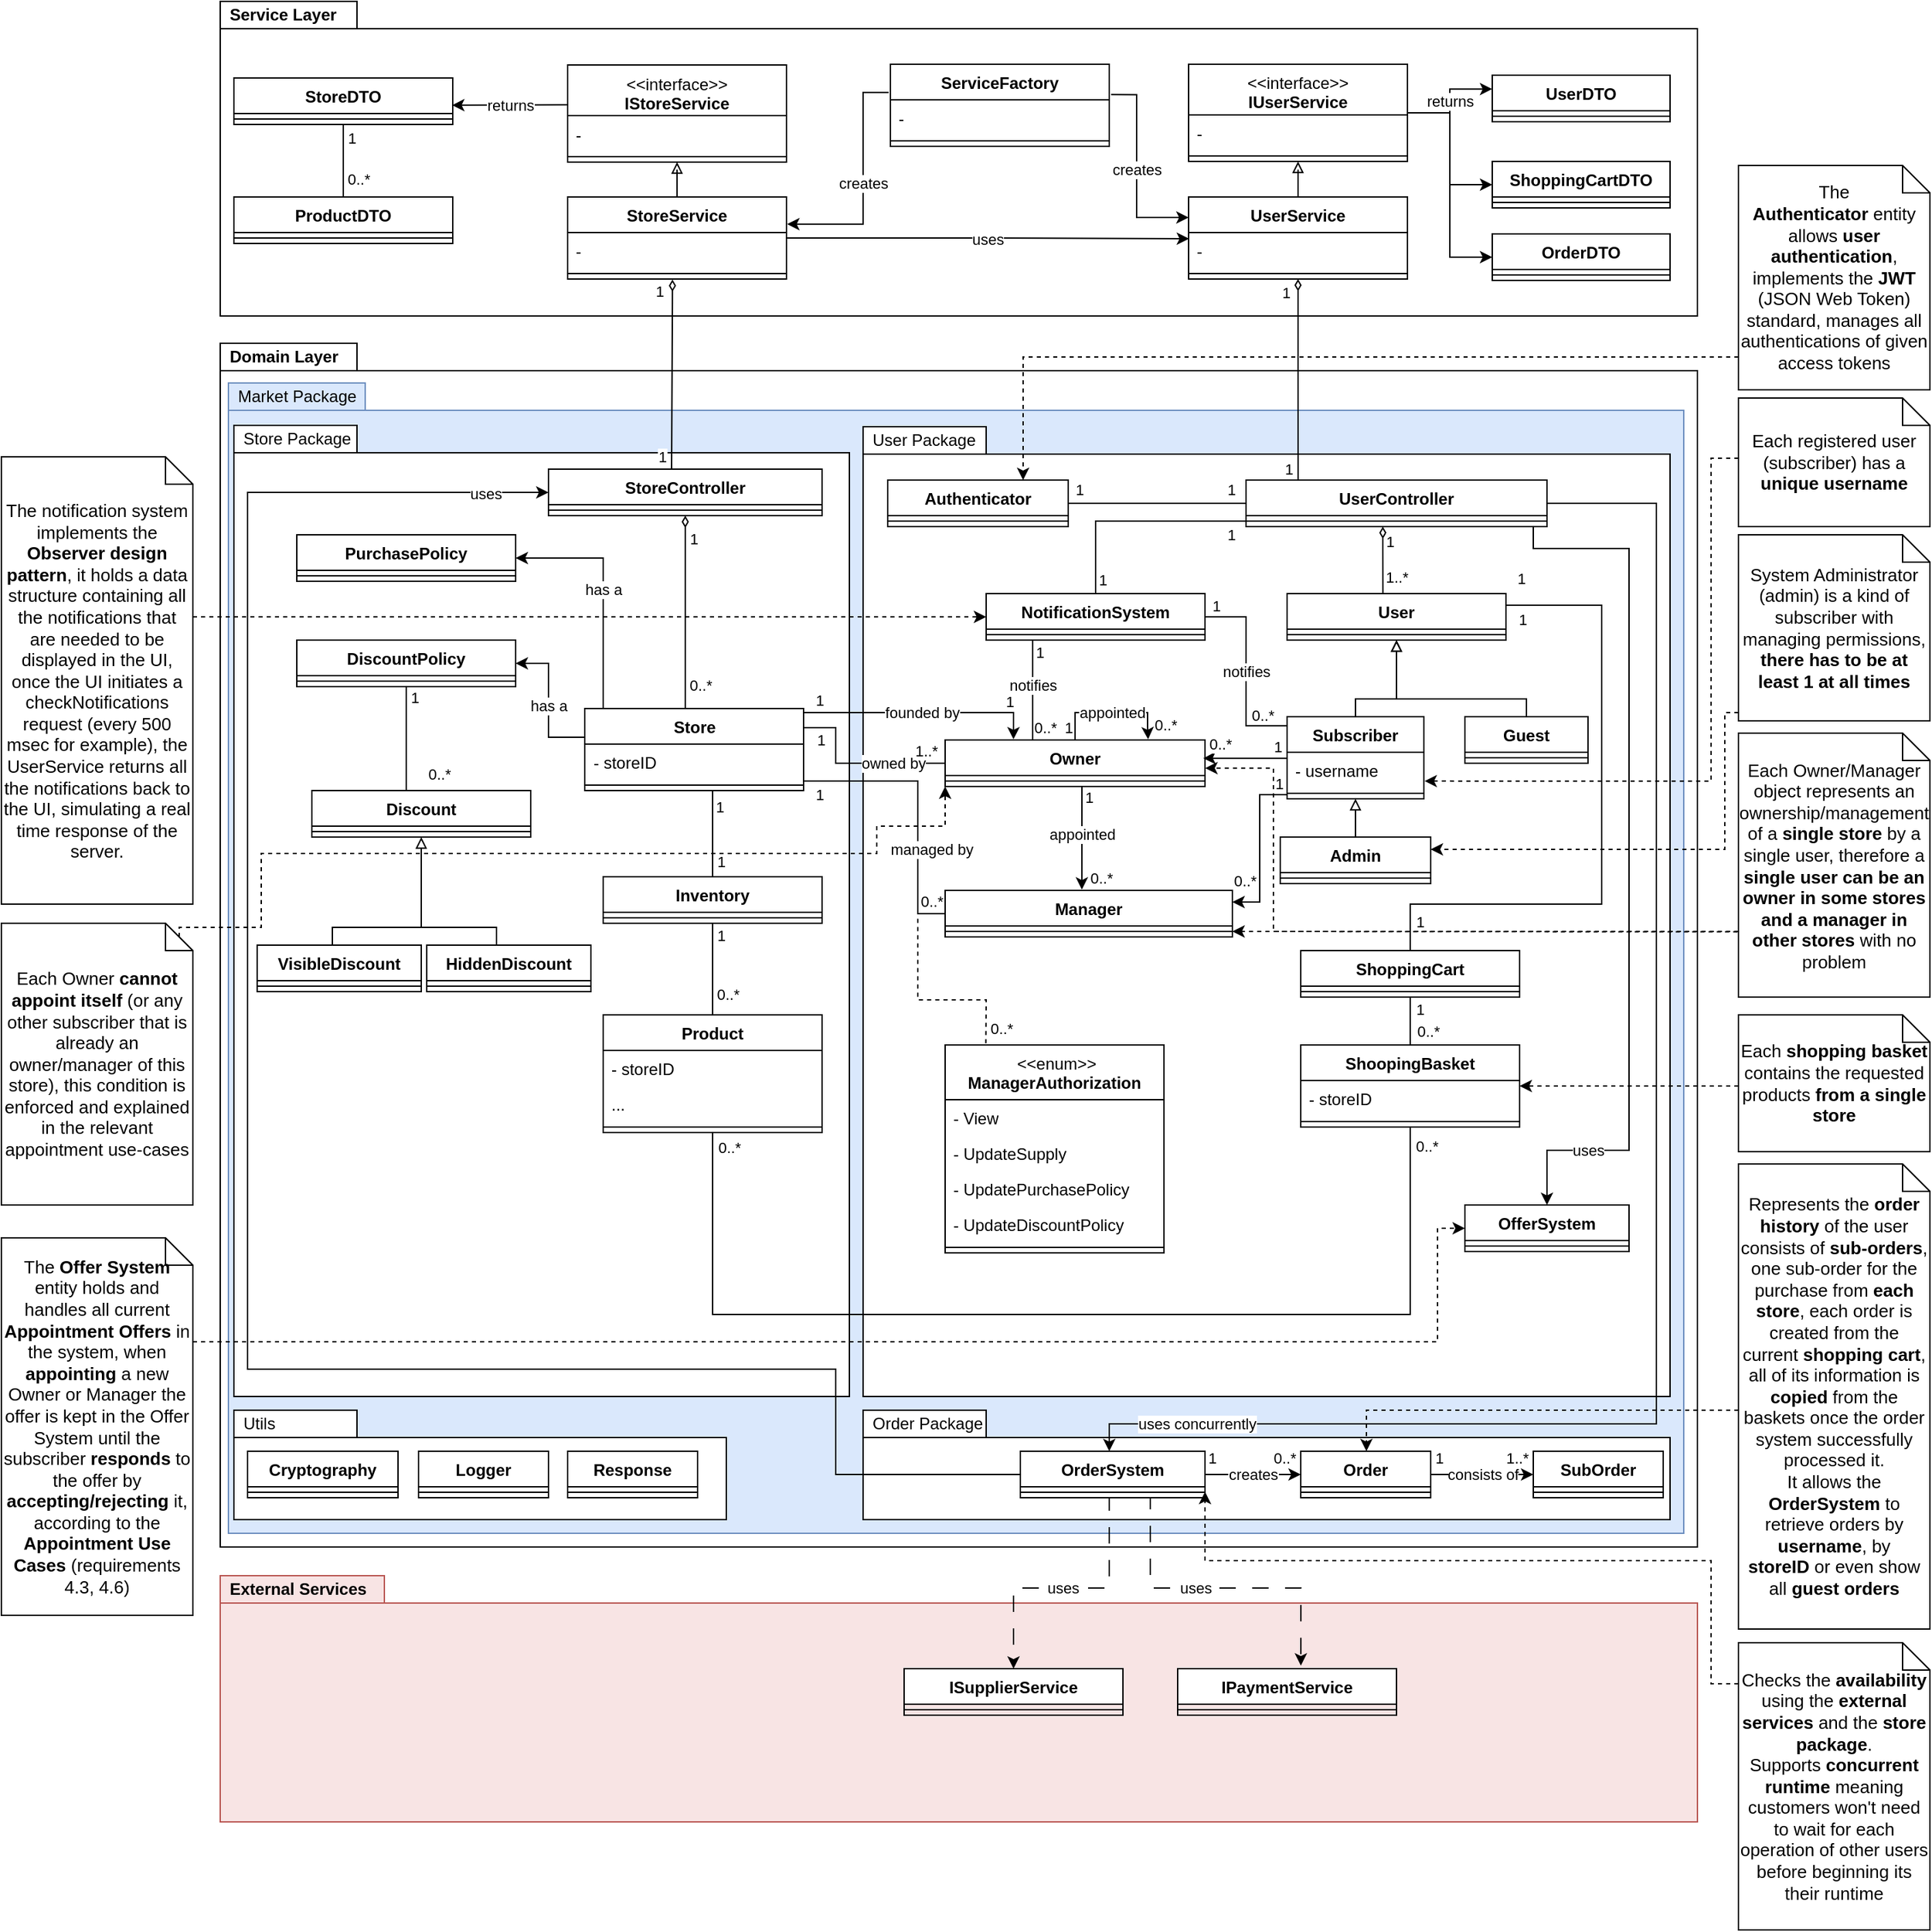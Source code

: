 <mxfile version="24.4.0" type="device" pages="2">
  <diagram name="White Class Diagram" id="xx6mofLlzCFI5YK1O4nq">
    <mxGraphModel dx="1434" dy="3180" grid="1" gridSize="10" guides="1" tooltips="1" connect="1" arrows="1" fold="1" page="1" pageScale="1" pageWidth="1654" pageHeight="2336" math="0" shadow="0">
      <root>
        <mxCell id="Fns9ew5D7KYSEn1IwAE0-0" />
        <mxCell id="Fns9ew5D7KYSEn1IwAE0-1" parent="Fns9ew5D7KYSEn1IwAE0-0" />
        <mxCell id="Fns9ew5D7KYSEn1IwAE0-2" value="External Services" style="shape=folder;xSize=90;align=left;spacingLeft=10;align=left;verticalAlign=top;spacingLeft=5;spacingTop=-4;tabWidth=120;tabHeight=20;tabPosition=left;html=1;recursiveResize=0;fillColor=#F8E4E4;strokeColor=#b85450;fontStyle=1" parent="Fns9ew5D7KYSEn1IwAE0-1" vertex="1">
          <mxGeometry x="320" y="1131" width="1080" height="180" as="geometry" />
        </mxCell>
        <mxCell id="Fns9ew5D7KYSEn1IwAE0-3" value="Domain Layer" style="shape=folder;xSize=90;align=left;spacingLeft=10;align=left;verticalAlign=top;spacingLeft=5;spacingTop=-4;tabWidth=100;tabHeight=20;tabPosition=left;html=1;recursiveResize=0;fontStyle=1" parent="Fns9ew5D7KYSEn1IwAE0-1" vertex="1">
          <mxGeometry x="320" y="230" width="1080" height="880" as="geometry" />
        </mxCell>
        <mxCell id="Fns9ew5D7KYSEn1IwAE0-4" value="Market Package" style="shape=folder;xSize=90;align=left;spacingLeft=10;align=left;verticalAlign=top;spacingLeft=5;spacingTop=-4;tabWidth=100;tabHeight=20;tabPosition=left;html=1;recursiveResize=0;fontStyle=0;fillColor=#dae8fc;strokeColor=#6c8ebf;" parent="Fns9ew5D7KYSEn1IwAE0-1" vertex="1">
          <mxGeometry x="326" y="259" width="1064" height="841" as="geometry" />
        </mxCell>
        <mxCell id="z2EpCJs6ikKyKI41-Hr6-0" value="Order Package" style="shape=folder;xSize=90;align=left;spacingLeft=10;align=left;verticalAlign=top;spacingLeft=5;spacingTop=-4;tabWidth=90;tabHeight=20;tabPosition=left;html=1;recursiveResize=0;" parent="Fns9ew5D7KYSEn1IwAE0-1" vertex="1">
          <mxGeometry x="790" y="1010" width="590" height="80" as="geometry" />
        </mxCell>
        <mxCell id="Fns9ew5D7KYSEn1IwAE0-5" value="Store Package" style="shape=folder;xSize=90;align=left;spacingLeft=10;align=left;verticalAlign=top;spacingLeft=5;spacingTop=-4;tabWidth=90;tabHeight=20;tabPosition=left;html=1;recursiveResize=0;" parent="Fns9ew5D7KYSEn1IwAE0-1" vertex="1">
          <mxGeometry x="330" y="290" width="450" height="710" as="geometry" />
        </mxCell>
        <mxCell id="Fns9ew5D7KYSEn1IwAE0-6" value="User Package" style="shape=folder;xSize=90;align=left;spacingLeft=10;align=left;verticalAlign=top;spacingLeft=5;spacingTop=-4;tabWidth=90;tabHeight=20;tabPosition=left;html=1;recursiveResize=0;" parent="Fns9ew5D7KYSEn1IwAE0-1" vertex="1">
          <mxGeometry x="790" y="291" width="590" height="709" as="geometry" />
        </mxCell>
        <mxCell id="Fns9ew5D7KYSEn1IwAE0-7" value="has a" style="edgeStyle=orthogonalEdgeStyle;rounded=0;orthogonalLoop=1;jettySize=auto;html=1;exitX=0;exitY=0.25;exitDx=0;exitDy=0;entryX=1;entryY=0.5;entryDx=0;entryDy=0;" parent="Fns9ew5D7KYSEn1IwAE0-1" source="Fns9ew5D7KYSEn1IwAE0-11" target="Fns9ew5D7KYSEn1IwAE0-44" edge="1">
          <mxGeometry relative="1" as="geometry">
            <mxPoint x="530.48" y="478.564" as="targetPoint" />
            <Array as="points">
              <mxPoint x="560" y="518" />
              <mxPoint x="560" y="464" />
            </Array>
            <mxPoint x="584.74" y="446.916" as="sourcePoint" />
          </mxGeometry>
        </mxCell>
        <mxCell id="Fns9ew5D7KYSEn1IwAE0-8" style="edgeStyle=orthogonalEdgeStyle;rounded=0;orthogonalLoop=1;jettySize=auto;html=1;entryX=0.5;entryY=0;entryDx=0;entryDy=0;endArrow=none;endFill=0;" parent="Fns9ew5D7KYSEn1IwAE0-1" source="Fns9ew5D7KYSEn1IwAE0-11" target="Fns9ew5D7KYSEn1IwAE0-162" edge="1">
          <mxGeometry relative="1" as="geometry">
            <Array as="points">
              <mxPoint x="680" y="560" />
              <mxPoint x="680" y="560" />
            </Array>
          </mxGeometry>
        </mxCell>
        <mxCell id="Fns9ew5D7KYSEn1IwAE0-9" value="1" style="edgeLabel;html=1;align=center;verticalAlign=middle;resizable=0;points=[];" parent="Fns9ew5D7KYSEn1IwAE0-8" vertex="1" connectable="0">
          <mxGeometry x="-0.704" y="-2" relative="1" as="geometry">
            <mxPoint x="7" y="2" as="offset" />
          </mxGeometry>
        </mxCell>
        <mxCell id="Fns9ew5D7KYSEn1IwAE0-10" value="1" style="edgeLabel;html=1;align=center;verticalAlign=middle;resizable=0;points=[];" parent="Fns9ew5D7KYSEn1IwAE0-8" vertex="1" connectable="0">
          <mxGeometry x="0.633" relative="1" as="geometry">
            <mxPoint x="6" as="offset" />
          </mxGeometry>
        </mxCell>
        <mxCell id="Fns9ew5D7KYSEn1IwAE0-11" value="Store" style="swimlane;fontStyle=1;align=center;verticalAlign=top;childLayout=stackLayout;horizontal=1;startSize=26;horizontalStack=0;resizeParent=1;resizeParentMax=0;resizeLast=0;collapsible=1;marginBottom=0;whiteSpace=wrap;html=1;" parent="Fns9ew5D7KYSEn1IwAE0-1" vertex="1">
          <mxGeometry x="586.5" y="497" width="160" height="60" as="geometry" />
        </mxCell>
        <mxCell id="Fns9ew5D7KYSEn1IwAE0-12" value="- storeID" style="text;strokeColor=none;fillColor=none;align=left;verticalAlign=top;spacingLeft=4;spacingRight=4;overflow=hidden;rotatable=0;points=[[0,0.5],[1,0.5]];portConstraint=eastwest;whiteSpace=wrap;html=1;" parent="Fns9ew5D7KYSEn1IwAE0-11" vertex="1">
          <mxGeometry y="26" width="160" height="26" as="geometry" />
        </mxCell>
        <mxCell id="Fns9ew5D7KYSEn1IwAE0-14" value="" style="line;strokeWidth=1;fillColor=none;align=left;verticalAlign=middle;spacingTop=-1;spacingLeft=3;spacingRight=3;rotatable=0;labelPosition=right;points=[];portConstraint=eastwest;strokeColor=inherit;" parent="Fns9ew5D7KYSEn1IwAE0-11" vertex="1">
          <mxGeometry y="52" width="160" height="8" as="geometry" />
        </mxCell>
        <mxCell id="Fns9ew5D7KYSEn1IwAE0-15" value="notifies" style="edgeStyle=orthogonalEdgeStyle;rounded=0;orthogonalLoop=1;jettySize=auto;html=1;entryX=0.25;entryY=1;entryDx=0;entryDy=0;endArrow=none;endFill=0;" parent="Fns9ew5D7KYSEn1IwAE0-1" edge="1">
          <mxGeometry x="0.096" relative="1" as="geometry">
            <mxPoint x="914" y="520" as="sourcePoint" />
            <mxPoint x="914" y="447" as="targetPoint" />
            <Array as="points">
              <mxPoint x="914" y="447" />
            </Array>
            <mxPoint as="offset" />
          </mxGeometry>
        </mxCell>
        <mxCell id="Fns9ew5D7KYSEn1IwAE0-16" value="1" style="edgeLabel;html=1;align=center;verticalAlign=middle;resizable=0;points=[];" parent="Fns9ew5D7KYSEn1IwAE0-15" vertex="1" connectable="0">
          <mxGeometry x="0.781" y="1" relative="1" as="geometry">
            <mxPoint x="6" y="1" as="offset" />
          </mxGeometry>
        </mxCell>
        <mxCell id="Fns9ew5D7KYSEn1IwAE0-17" value="0..*" style="edgeLabel;html=1;align=center;verticalAlign=middle;resizable=0;points=[];" parent="Fns9ew5D7KYSEn1IwAE0-15" vertex="1" connectable="0">
          <mxGeometry x="-0.726" y="1" relative="1" as="geometry">
            <mxPoint x="10" y="1" as="offset" />
          </mxGeometry>
        </mxCell>
        <mxCell id="Fns9ew5D7KYSEn1IwAE0-18" value="Owner" style="swimlane;fontStyle=1;align=center;verticalAlign=top;childLayout=stackLayout;horizontal=1;startSize=26;horizontalStack=0;resizeParent=1;resizeParentMax=0;resizeLast=0;collapsible=1;marginBottom=0;whiteSpace=wrap;html=1;" parent="Fns9ew5D7KYSEn1IwAE0-1" vertex="1">
          <mxGeometry x="850" y="520" width="190" height="34" as="geometry" />
        </mxCell>
        <mxCell id="Fns9ew5D7KYSEn1IwAE0-19" value="" style="line;strokeWidth=1;fillColor=none;align=left;verticalAlign=middle;spacingTop=-1;spacingLeft=3;spacingRight=3;rotatable=0;labelPosition=right;points=[];portConstraint=eastwest;strokeColor=inherit;" parent="Fns9ew5D7KYSEn1IwAE0-18" vertex="1">
          <mxGeometry y="26" width="190" height="8" as="geometry" />
        </mxCell>
        <mxCell id="Fns9ew5D7KYSEn1IwAE0-20" value="owned by" style="edgeStyle=orthogonalEdgeStyle;rounded=0;orthogonalLoop=1;jettySize=auto;html=1;endArrow=none;endFill=0;entryX=0;entryY=0.5;entryDx=0;entryDy=0;exitX=1;exitY=0.233;exitDx=0;exitDy=0;exitPerimeter=0;" parent="Fns9ew5D7KYSEn1IwAE0-1" source="Fns9ew5D7KYSEn1IwAE0-11" target="Fns9ew5D7KYSEn1IwAE0-18" edge="1">
          <mxGeometry x="0.423" relative="1" as="geometry">
            <mxPoint x="730" y="530" as="sourcePoint" />
            <mxPoint x="850" y="560" as="targetPoint" />
            <Array as="points">
              <mxPoint x="770" y="511" />
              <mxPoint x="770" y="537" />
            </Array>
            <mxPoint as="offset" />
          </mxGeometry>
        </mxCell>
        <mxCell id="Fns9ew5D7KYSEn1IwAE0-21" value="1..*" style="edgeLabel;html=1;align=center;verticalAlign=middle;resizable=0;points=[];" parent="Fns9ew5D7KYSEn1IwAE0-20" vertex="1" connectable="0">
          <mxGeometry x="0.792" relative="1" as="geometry">
            <mxPoint x="-1" y="-9" as="offset" />
          </mxGeometry>
        </mxCell>
        <mxCell id="Fns9ew5D7KYSEn1IwAE0-22" value="1" style="edgeLabel;html=1;align=center;verticalAlign=middle;resizable=0;points=[];" parent="Fns9ew5D7KYSEn1IwAE0-20" vertex="1" connectable="0">
          <mxGeometry x="-0.685" y="-1" relative="1" as="geometry">
            <mxPoint x="-8" y="8" as="offset" />
          </mxGeometry>
        </mxCell>
        <mxCell id="Fns9ew5D7KYSEn1IwAE0-23" value="Manager" style="swimlane;fontStyle=1;align=center;verticalAlign=top;childLayout=stackLayout;horizontal=1;startSize=26;horizontalStack=0;resizeParent=1;resizeParentMax=0;resizeLast=0;collapsible=1;marginBottom=0;whiteSpace=wrap;html=1;" parent="Fns9ew5D7KYSEn1IwAE0-1" vertex="1">
          <mxGeometry x="850" y="630" width="210" height="34" as="geometry" />
        </mxCell>
        <mxCell id="Fns9ew5D7KYSEn1IwAE0-24" value="" style="line;strokeWidth=1;fillColor=none;align=left;verticalAlign=middle;spacingTop=-1;spacingLeft=3;spacingRight=3;rotatable=0;labelPosition=right;points=[];portConstraint=eastwest;strokeColor=inherit;" parent="Fns9ew5D7KYSEn1IwAE0-23" vertex="1">
          <mxGeometry y="26" width="210" height="8" as="geometry" />
        </mxCell>
        <mxCell id="Fns9ew5D7KYSEn1IwAE0-25" value="managed by" style="edgeStyle=orthogonalEdgeStyle;rounded=0;orthogonalLoop=1;jettySize=auto;html=1;endArrow=none;endFill=0;entryX=0;entryY=0.5;entryDx=0;entryDy=0;" parent="Fns9ew5D7KYSEn1IwAE0-1" source="Fns9ew5D7KYSEn1IwAE0-11" target="Fns9ew5D7KYSEn1IwAE0-23" edge="1">
          <mxGeometry x="0.332" y="10" relative="1" as="geometry">
            <mxPoint x="850" y="650" as="targetPoint" />
            <Array as="points">
              <mxPoint x="830" y="550" />
              <mxPoint x="830" y="647" />
            </Array>
            <mxPoint as="offset" />
          </mxGeometry>
        </mxCell>
        <mxCell id="Fns9ew5D7KYSEn1IwAE0-26" value="0..*" style="edgeLabel;html=1;align=center;verticalAlign=middle;resizable=0;points=[];" parent="Fns9ew5D7KYSEn1IwAE0-25" vertex="1" connectable="0">
          <mxGeometry x="0.834" y="1" relative="1" as="geometry">
            <mxPoint x="6" y="-8" as="offset" />
          </mxGeometry>
        </mxCell>
        <mxCell id="Fns9ew5D7KYSEn1IwAE0-27" value="1" style="edgeLabel;html=1;align=center;verticalAlign=middle;resizable=0;points=[];" parent="Fns9ew5D7KYSEn1IwAE0-25" vertex="1" connectable="0">
          <mxGeometry x="-0.931" relative="1" as="geometry">
            <mxPoint x="4" y="10" as="offset" />
          </mxGeometry>
        </mxCell>
        <mxCell id="Fns9ew5D7KYSEn1IwAE0-28" value="Service Layer" style="shape=folder;xSize=90;align=left;spacingLeft=10;align=left;verticalAlign=top;spacingLeft=5;spacingTop=-4;tabWidth=100;tabHeight=20;tabPosition=left;html=1;recursiveResize=0;fontStyle=1" parent="Fns9ew5D7KYSEn1IwAE0-1" vertex="1">
          <mxGeometry x="320" y="-20" width="1080" height="230" as="geometry" />
        </mxCell>
        <mxCell id="Fns9ew5D7KYSEn1IwAE0-29" value="has a" style="edgeStyle=orthogonalEdgeStyle;rounded=0;orthogonalLoop=1;jettySize=auto;html=1;endArrow=none;endFill=0;startArrow=classic;startFill=1;entryX=0.084;entryY=-0.002;entryDx=0;entryDy=0;entryPerimeter=0;" parent="Fns9ew5D7KYSEn1IwAE0-1" source="Fns9ew5D7KYSEn1IwAE0-30" target="Fns9ew5D7KYSEn1IwAE0-11" edge="1">
          <mxGeometry relative="1" as="geometry">
            <mxPoint x="650" y="530" as="targetPoint" />
            <Array as="points">
              <mxPoint x="600" y="387" />
              <mxPoint x="600" y="497" />
            </Array>
          </mxGeometry>
        </mxCell>
        <mxCell id="Fns9ew5D7KYSEn1IwAE0-30" value="PurchasePolicy" style="swimlane;fontStyle=1;align=center;verticalAlign=top;childLayout=stackLayout;horizontal=1;startSize=26;horizontalStack=0;resizeParent=1;resizeParentMax=0;resizeLast=0;collapsible=1;marginBottom=0;whiteSpace=wrap;html=1;" parent="Fns9ew5D7KYSEn1IwAE0-1" vertex="1">
          <mxGeometry x="376" y="370" width="160" height="34" as="geometry" />
        </mxCell>
        <mxCell id="Fns9ew5D7KYSEn1IwAE0-31" value="" style="line;strokeWidth=1;fillColor=none;align=left;verticalAlign=middle;spacingTop=-1;spacingLeft=3;spacingRight=3;rotatable=0;labelPosition=right;points=[];portConstraint=eastwest;strokeColor=inherit;" parent="Fns9ew5D7KYSEn1IwAE0-30" vertex="1">
          <mxGeometry y="26" width="160" height="8" as="geometry" />
        </mxCell>
        <mxCell id="Fns9ew5D7KYSEn1IwAE0-34" value="uses" style="edgeStyle=orthogonalEdgeStyle;rounded=0;orthogonalLoop=1;jettySize=auto;html=1;entryX=0.5;entryY=0;entryDx=0;entryDy=0;dashed=1;dashPattern=12 12;exitX=0.5;exitY=1;exitDx=0;exitDy=0;" parent="Fns9ew5D7KYSEn1IwAE0-1" source="z2EpCJs6ikKyKI41-Hr6-1" target="Fns9ew5D7KYSEn1IwAE0-149" edge="1">
          <mxGeometry x="0.037" relative="1" as="geometry">
            <Array as="points">
              <mxPoint x="970" y="1074" />
              <mxPoint x="970" y="1140" />
              <mxPoint x="900" y="1140" />
            </Array>
            <mxPoint as="offset" />
          </mxGeometry>
        </mxCell>
        <mxCell id="cXf2igZWQzWkobSWeVEe-12" value="consists of" style="edgeStyle=orthogonalEdgeStyle;rounded=0;orthogonalLoop=1;jettySize=auto;html=1;entryX=0;entryY=0.5;entryDx=0;entryDy=0;endArrow=classic;endFill=1;" parent="Fns9ew5D7KYSEn1IwAE0-1" source="Fns9ew5D7KYSEn1IwAE0-38" target="cXf2igZWQzWkobSWeVEe-10" edge="1">
          <mxGeometry relative="1" as="geometry" />
        </mxCell>
        <mxCell id="cXf2igZWQzWkobSWeVEe-13" value="1" style="edgeLabel;html=1;align=center;verticalAlign=middle;resizable=0;points=[];" parent="cXf2igZWQzWkobSWeVEe-12" vertex="1" connectable="0">
          <mxGeometry x="-0.837" y="1" relative="1" as="geometry">
            <mxPoint y="-11" as="offset" />
          </mxGeometry>
        </mxCell>
        <mxCell id="cXf2igZWQzWkobSWeVEe-16" value="1..*" style="edgeLabel;html=1;align=center;verticalAlign=middle;resizable=0;points=[];" parent="cXf2igZWQzWkobSWeVEe-12" vertex="1" connectable="0">
          <mxGeometry x="0.796" y="1" relative="1" as="geometry">
            <mxPoint x="-5" y="-11" as="offset" />
          </mxGeometry>
        </mxCell>
        <mxCell id="Fns9ew5D7KYSEn1IwAE0-38" value="Order" style="swimlane;fontStyle=1;align=center;verticalAlign=top;childLayout=stackLayout;horizontal=1;startSize=26;horizontalStack=0;resizeParent=1;resizeParentMax=0;resizeLast=0;collapsible=1;marginBottom=0;whiteSpace=wrap;html=1;" parent="Fns9ew5D7KYSEn1IwAE0-1" vertex="1">
          <mxGeometry x="1110" y="1040" width="95" height="34" as="geometry" />
        </mxCell>
        <mxCell id="Fns9ew5D7KYSEn1IwAE0-40" value="" style="line;strokeWidth=1;fillColor=none;align=left;verticalAlign=middle;spacingTop=-1;spacingLeft=3;spacingRight=3;rotatable=0;labelPosition=right;points=[];portConstraint=eastwest;strokeColor=inherit;" parent="Fns9ew5D7KYSEn1IwAE0-38" vertex="1">
          <mxGeometry y="26" width="95" height="8" as="geometry" />
        </mxCell>
        <mxCell id="Fns9ew5D7KYSEn1IwAE0-41" style="edgeStyle=orthogonalEdgeStyle;rounded=0;orthogonalLoop=1;jettySize=auto;html=1;endArrow=none;endFill=0;" parent="Fns9ew5D7KYSEn1IwAE0-1" source="Fns9ew5D7KYSEn1IwAE0-44" edge="1">
          <mxGeometry relative="1" as="geometry">
            <mxPoint x="456" y="557" as="targetPoint" />
          </mxGeometry>
        </mxCell>
        <mxCell id="Fns9ew5D7KYSEn1IwAE0-42" value="1" style="edgeLabel;html=1;align=center;verticalAlign=middle;resizable=0;points=[];" parent="Fns9ew5D7KYSEn1IwAE0-41" vertex="1" connectable="0">
          <mxGeometry x="-0.818" relative="1" as="geometry">
            <mxPoint x="6" y="1" as="offset" />
          </mxGeometry>
        </mxCell>
        <mxCell id="Fns9ew5D7KYSEn1IwAE0-43" value="0..*" style="edgeLabel;html=1;align=center;verticalAlign=middle;resizable=0;points=[];" parent="Fns9ew5D7KYSEn1IwAE0-41" vertex="1" connectable="0">
          <mxGeometry x="0.779" y="1" relative="1" as="geometry">
            <mxPoint x="23" y="-4" as="offset" />
          </mxGeometry>
        </mxCell>
        <mxCell id="Fns9ew5D7KYSEn1IwAE0-44" value="DiscountPolicy" style="swimlane;fontStyle=1;align=center;verticalAlign=top;childLayout=stackLayout;horizontal=1;startSize=26;horizontalStack=0;resizeParent=1;resizeParentMax=0;resizeLast=0;collapsible=1;marginBottom=0;whiteSpace=wrap;html=1;" parent="Fns9ew5D7KYSEn1IwAE0-1" vertex="1">
          <mxGeometry x="376" y="447" width="160" height="34" as="geometry" />
        </mxCell>
        <mxCell id="Fns9ew5D7KYSEn1IwAE0-45" value="" style="line;strokeWidth=1;fillColor=none;align=left;verticalAlign=middle;spacingTop=-1;spacingLeft=3;spacingRight=3;rotatable=0;labelPosition=right;points=[];portConstraint=eastwest;strokeColor=inherit;" parent="Fns9ew5D7KYSEn1IwAE0-44" vertex="1">
          <mxGeometry y="26" width="160" height="8" as="geometry" />
        </mxCell>
        <mxCell id="Fns9ew5D7KYSEn1IwAE0-46" value="Discount" style="swimlane;fontStyle=1;align=center;verticalAlign=top;childLayout=stackLayout;horizontal=1;startSize=26;horizontalStack=0;resizeParent=1;resizeParentMax=0;resizeLast=0;collapsible=1;marginBottom=0;whiteSpace=wrap;html=1;" parent="Fns9ew5D7KYSEn1IwAE0-1" vertex="1">
          <mxGeometry x="387" y="557" width="160" height="34" as="geometry">
            <mxRectangle x="370" y="630" width="90" height="30" as="alternateBounds" />
          </mxGeometry>
        </mxCell>
        <mxCell id="Fns9ew5D7KYSEn1IwAE0-47" value="" style="line;strokeWidth=1;fillColor=none;align=left;verticalAlign=middle;spacingTop=-1;spacingLeft=3;spacingRight=3;rotatable=0;labelPosition=right;points=[];portConstraint=eastwest;strokeColor=inherit;" parent="Fns9ew5D7KYSEn1IwAE0-46" vertex="1">
          <mxGeometry y="26" width="160" height="8" as="geometry" />
        </mxCell>
        <mxCell id="Fns9ew5D7KYSEn1IwAE0-48" value="VisibleDiscount" style="swimlane;fontStyle=1;align=center;verticalAlign=top;childLayout=stackLayout;horizontal=1;startSize=26;horizontalStack=0;resizeParent=1;resizeParentMax=0;resizeLast=0;collapsible=1;marginBottom=0;whiteSpace=wrap;html=1;" parent="Fns9ew5D7KYSEn1IwAE0-1" vertex="1">
          <mxGeometry x="347" y="670" width="120" height="34" as="geometry" />
        </mxCell>
        <mxCell id="Fns9ew5D7KYSEn1IwAE0-49" value="" style="line;strokeWidth=1;fillColor=none;align=left;verticalAlign=middle;spacingTop=-1;spacingLeft=3;spacingRight=3;rotatable=0;labelPosition=right;points=[];portConstraint=eastwest;strokeColor=inherit;" parent="Fns9ew5D7KYSEn1IwAE0-48" vertex="1">
          <mxGeometry y="26" width="120" height="8" as="geometry" />
        </mxCell>
        <mxCell id="Fns9ew5D7KYSEn1IwAE0-50" value="HiddenDiscount" style="swimlane;fontStyle=1;align=center;verticalAlign=top;childLayout=stackLayout;horizontal=1;startSize=26;horizontalStack=0;resizeParent=1;resizeParentMax=0;resizeLast=0;collapsible=1;marginBottom=0;whiteSpace=wrap;html=1;" parent="Fns9ew5D7KYSEn1IwAE0-1" vertex="1">
          <mxGeometry x="471" y="670" width="120" height="34" as="geometry" />
        </mxCell>
        <mxCell id="Fns9ew5D7KYSEn1IwAE0-51" value="" style="line;strokeWidth=1;fillColor=none;align=left;verticalAlign=middle;spacingTop=-1;spacingLeft=3;spacingRight=3;rotatable=0;labelPosition=right;points=[];portConstraint=eastwest;strokeColor=inherit;" parent="Fns9ew5D7KYSEn1IwAE0-50" vertex="1">
          <mxGeometry y="26" width="120" height="8" as="geometry" />
        </mxCell>
        <mxCell id="Fns9ew5D7KYSEn1IwAE0-52" style="edgeStyle=orthogonalEdgeStyle;rounded=0;orthogonalLoop=1;jettySize=auto;html=1;endArrow=block;endFill=0;entryX=0.5;entryY=1;entryDx=0;entryDy=0;" parent="Fns9ew5D7KYSEn1IwAE0-1" source="Fns9ew5D7KYSEn1IwAE0-48" target="Fns9ew5D7KYSEn1IwAE0-46" edge="1">
          <mxGeometry relative="1" as="geometry">
            <Array as="points">
              <mxPoint x="402" y="657" />
              <mxPoint x="467" y="657" />
            </Array>
            <mxPoint x="465" y="591" as="targetPoint" />
          </mxGeometry>
        </mxCell>
        <mxCell id="Fns9ew5D7KYSEn1IwAE0-53" style="edgeStyle=orthogonalEdgeStyle;rounded=0;orthogonalLoop=1;jettySize=auto;html=1;endArrow=none;endFill=0;" parent="Fns9ew5D7KYSEn1IwAE0-1" source="Fns9ew5D7KYSEn1IwAE0-50" edge="1">
          <mxGeometry relative="1" as="geometry">
            <mxPoint x="457" y="657" as="targetPoint" />
            <Array as="points">
              <mxPoint x="522" y="657" />
            </Array>
          </mxGeometry>
        </mxCell>
        <mxCell id="Fns9ew5D7KYSEn1IwAE0-54" style="edgeStyle=orthogonalEdgeStyle;rounded=0;orthogonalLoop=1;jettySize=auto;html=1;entryX=0.993;entryY=0.395;entryDx=0;entryDy=0;entryPerimeter=0;" parent="Fns9ew5D7KYSEn1IwAE0-1" source="Fns9ew5D7KYSEn1IwAE0-65" target="Fns9ew5D7KYSEn1IwAE0-18" edge="1">
          <mxGeometry relative="1" as="geometry">
            <mxPoint x="1040" y="559" as="targetPoint" />
            <Array as="points">
              <mxPoint x="1040" y="533" />
            </Array>
          </mxGeometry>
        </mxCell>
        <mxCell id="Fns9ew5D7KYSEn1IwAE0-55" value="0..*" style="edgeLabel;html=1;align=center;verticalAlign=middle;resizable=0;points=[];" parent="Fns9ew5D7KYSEn1IwAE0-54" vertex="1" connectable="0">
          <mxGeometry x="0.507" relative="1" as="geometry">
            <mxPoint x="-3" y="-11" as="offset" />
          </mxGeometry>
        </mxCell>
        <mxCell id="Fns9ew5D7KYSEn1IwAE0-56" value="1" style="edgeLabel;html=1;align=center;verticalAlign=middle;resizable=0;points=[];" parent="Fns9ew5D7KYSEn1IwAE0-54" vertex="1" connectable="0">
          <mxGeometry x="-0.776" y="1" relative="1" as="geometry">
            <mxPoint y="-10" as="offset" />
          </mxGeometry>
        </mxCell>
        <mxCell id="Fns9ew5D7KYSEn1IwAE0-57" style="edgeStyle=orthogonalEdgeStyle;rounded=0;orthogonalLoop=1;jettySize=auto;html=1;entryX=1;entryY=0.25;entryDx=0;entryDy=0;" parent="Fns9ew5D7KYSEn1IwAE0-1" source="Fns9ew5D7KYSEn1IwAE0-65" target="Fns9ew5D7KYSEn1IwAE0-23" edge="1">
          <mxGeometry relative="1" as="geometry">
            <Array as="points">
              <mxPoint x="1180" y="560" />
              <mxPoint x="1080" y="560" />
              <mxPoint x="1080" y="638" />
            </Array>
          </mxGeometry>
        </mxCell>
        <mxCell id="Fns9ew5D7KYSEn1IwAE0-58" value="0..*" style="edgeLabel;html=1;align=center;verticalAlign=middle;resizable=0;points=[];" parent="Fns9ew5D7KYSEn1IwAE0-57" vertex="1" connectable="0">
          <mxGeometry x="0.875" relative="1" as="geometry">
            <mxPoint x="1" y="-16" as="offset" />
          </mxGeometry>
        </mxCell>
        <mxCell id="Fns9ew5D7KYSEn1IwAE0-59" value="1" style="edgeLabel;html=1;align=center;verticalAlign=middle;resizable=0;points=[];" parent="Fns9ew5D7KYSEn1IwAE0-57" vertex="1" connectable="0">
          <mxGeometry x="-0.945" relative="1" as="geometry">
            <mxPoint x="-3" y="-8" as="offset" />
          </mxGeometry>
        </mxCell>
        <mxCell id="Fns9ew5D7KYSEn1IwAE0-60" style="edgeStyle=orthogonalEdgeStyle;rounded=0;orthogonalLoop=1;jettySize=auto;html=1;entryX=0.5;entryY=0;entryDx=0;entryDy=0;exitX=1;exitY=0.25;exitDx=0;exitDy=0;endArrow=none;endFill=0;" parent="Fns9ew5D7KYSEn1IwAE0-1" source="Fns9ew5D7KYSEn1IwAE0-164" target="Fns9ew5D7KYSEn1IwAE0-71" edge="1">
          <mxGeometry relative="1" as="geometry">
            <Array as="points">
              <mxPoint x="1330" y="422" />
              <mxPoint x="1330" y="640" />
              <mxPoint x="1190" y="640" />
            </Array>
          </mxGeometry>
        </mxCell>
        <mxCell id="Fns9ew5D7KYSEn1IwAE0-61" value="1" style="edgeLabel;html=1;align=center;verticalAlign=middle;resizable=0;points=[];" parent="Fns9ew5D7KYSEn1IwAE0-60" vertex="1" connectable="0">
          <mxGeometry x="-0.896" y="2" relative="1" as="geometry">
            <mxPoint x="-13" y="-18" as="offset" />
          </mxGeometry>
        </mxCell>
        <mxCell id="Fns9ew5D7KYSEn1IwAE0-62" value="1" style="edgeLabel;html=1;align=center;verticalAlign=middle;resizable=0;points=[];" parent="Fns9ew5D7KYSEn1IwAE0-60" vertex="1" connectable="0">
          <mxGeometry x="0.789" y="2" relative="1" as="geometry">
            <mxPoint x="-8" y="11" as="offset" />
          </mxGeometry>
        </mxCell>
        <mxCell id="Fns9ew5D7KYSEn1IwAE0-63" value="1" style="edgeLabel;html=1;align=center;verticalAlign=middle;resizable=0;points=[];" parent="Fns9ew5D7KYSEn1IwAE0-60" vertex="1" connectable="0">
          <mxGeometry x="-0.95" y="1" relative="1" as="geometry">
            <mxPoint y="11" as="offset" />
          </mxGeometry>
        </mxCell>
        <mxCell id="Fns9ew5D7KYSEn1IwAE0-64" style="edgeStyle=orthogonalEdgeStyle;rounded=0;orthogonalLoop=1;jettySize=auto;html=1;entryX=0.5;entryY=1;entryDx=0;entryDy=0;endArrow=block;endFill=0;" parent="Fns9ew5D7KYSEn1IwAE0-1" source="Fns9ew5D7KYSEn1IwAE0-65" target="Fns9ew5D7KYSEn1IwAE0-164" edge="1">
          <mxGeometry relative="1" as="geometry">
            <Array as="points">
              <mxPoint x="1150" y="490" />
              <mxPoint x="1180" y="490" />
            </Array>
          </mxGeometry>
        </mxCell>
        <mxCell id="Fns9ew5D7KYSEn1IwAE0-65" value="Subscriber" style="swimlane;fontStyle=1;align=center;verticalAlign=top;childLayout=stackLayout;horizontal=1;startSize=26;horizontalStack=0;resizeParent=1;resizeParentMax=0;resizeLast=0;collapsible=1;marginBottom=0;whiteSpace=wrap;html=1;" parent="Fns9ew5D7KYSEn1IwAE0-1" vertex="1">
          <mxGeometry x="1100" y="503" width="100" height="60" as="geometry" />
        </mxCell>
        <mxCell id="Fns9ew5D7KYSEn1IwAE0-66" value="- username" style="text;strokeColor=none;fillColor=none;align=left;verticalAlign=top;spacingLeft=4;spacingRight=4;overflow=hidden;rotatable=0;points=[[0,0.5],[1,0.5]];portConstraint=eastwest;whiteSpace=wrap;html=1;" parent="Fns9ew5D7KYSEn1IwAE0-65" vertex="1">
          <mxGeometry y="26" width="100" height="26" as="geometry" />
        </mxCell>
        <mxCell id="Fns9ew5D7KYSEn1IwAE0-67" value="" style="line;strokeWidth=1;fillColor=none;align=left;verticalAlign=middle;spacingTop=-1;spacingLeft=3;spacingRight=3;rotatable=0;labelPosition=right;points=[];portConstraint=eastwest;strokeColor=inherit;" parent="Fns9ew5D7KYSEn1IwAE0-65" vertex="1">
          <mxGeometry y="52" width="100" height="8" as="geometry" />
        </mxCell>
        <mxCell id="Fns9ew5D7KYSEn1IwAE0-68" style="edgeStyle=orthogonalEdgeStyle;rounded=0;orthogonalLoop=1;jettySize=auto;html=1;entryX=0.5;entryY=0;entryDx=0;entryDy=0;endArrow=none;endFill=0;" parent="Fns9ew5D7KYSEn1IwAE0-1" source="Fns9ew5D7KYSEn1IwAE0-71" target="Fns9ew5D7KYSEn1IwAE0-138" edge="1">
          <mxGeometry relative="1" as="geometry" />
        </mxCell>
        <mxCell id="Fns9ew5D7KYSEn1IwAE0-69" value="0..*" style="edgeLabel;html=1;align=center;verticalAlign=middle;resizable=0;points=[];" parent="Fns9ew5D7KYSEn1IwAE0-68" vertex="1" connectable="0">
          <mxGeometry x="0.547" y="1" relative="1" as="geometry">
            <mxPoint x="12" as="offset" />
          </mxGeometry>
        </mxCell>
        <mxCell id="Fns9ew5D7KYSEn1IwAE0-70" value="1" style="edgeLabel;html=1;align=center;verticalAlign=middle;resizable=0;points=[];" parent="Fns9ew5D7KYSEn1IwAE0-68" vertex="1" connectable="0">
          <mxGeometry x="-0.808" y="1" relative="1" as="geometry">
            <mxPoint x="6" y="4" as="offset" />
          </mxGeometry>
        </mxCell>
        <mxCell id="Fns9ew5D7KYSEn1IwAE0-71" value="ShoppingCart" style="swimlane;fontStyle=1;align=center;verticalAlign=top;childLayout=stackLayout;horizontal=1;startSize=26;horizontalStack=0;resizeParent=1;resizeParentMax=0;resizeLast=0;collapsible=1;marginBottom=0;whiteSpace=wrap;html=1;" parent="Fns9ew5D7KYSEn1IwAE0-1" vertex="1">
          <mxGeometry x="1110" y="674" width="160" height="34" as="geometry" />
        </mxCell>
        <mxCell id="Fns9ew5D7KYSEn1IwAE0-72" value="" style="line;strokeWidth=1;fillColor=none;align=left;verticalAlign=middle;spacingTop=-1;spacingLeft=3;spacingRight=3;rotatable=0;labelPosition=right;points=[];portConstraint=eastwest;strokeColor=inherit;" parent="Fns9ew5D7KYSEn1IwAE0-71" vertex="1">
          <mxGeometry y="26" width="160" height="8" as="geometry" />
        </mxCell>
        <mxCell id="Fns9ew5D7KYSEn1IwAE0-73" value="" style="endArrow=none;dashed=1;html=1;rounded=0;exitX=0.186;exitY=-0.008;exitDx=0;exitDy=0;exitPerimeter=0;" parent="Fns9ew5D7KYSEn1IwAE0-1" source="Fns9ew5D7KYSEn1IwAE0-75" edge="1">
          <mxGeometry width="50" height="50" relative="1" as="geometry">
            <mxPoint x="880" y="740" as="sourcePoint" />
            <mxPoint x="830" y="650" as="targetPoint" />
            <Array as="points">
              <mxPoint x="880" y="710" />
              <mxPoint x="830" y="710" />
            </Array>
          </mxGeometry>
        </mxCell>
        <mxCell id="Fns9ew5D7KYSEn1IwAE0-74" value="0..*" style="edgeLabel;html=1;align=center;verticalAlign=middle;resizable=0;points=[];" parent="Fns9ew5D7KYSEn1IwAE0-73" vertex="1" connectable="0">
          <mxGeometry x="-0.833" relative="1" as="geometry">
            <mxPoint x="11" y="1" as="offset" />
          </mxGeometry>
        </mxCell>
        <mxCell id="Fns9ew5D7KYSEn1IwAE0-75" value="&lt;div&gt;&lt;span style=&quot;font-weight: normal;&quot;&gt;&amp;nbsp;&amp;lt;&amp;lt;enum&amp;gt;&amp;gt;&lt;/span&gt;&lt;br&gt;&lt;/div&gt;ManagerAuthorization" style="swimlane;fontStyle=1;align=center;verticalAlign=top;childLayout=stackLayout;horizontal=1;startSize=40;horizontalStack=0;resizeParent=1;resizeParentMax=0;resizeLast=0;collapsible=1;marginBottom=0;whiteSpace=wrap;html=1;" parent="Fns9ew5D7KYSEn1IwAE0-1" vertex="1">
          <mxGeometry x="850" y="743" width="160" height="152" as="geometry" />
        </mxCell>
        <mxCell id="Fns9ew5D7KYSEn1IwAE0-76" value="- View" style="text;strokeColor=none;fillColor=none;align=left;verticalAlign=top;spacingLeft=4;spacingRight=4;overflow=hidden;rotatable=0;points=[[0,0.5],[1,0.5]];portConstraint=eastwest;whiteSpace=wrap;html=1;" parent="Fns9ew5D7KYSEn1IwAE0-75" vertex="1">
          <mxGeometry y="40" width="160" height="26" as="geometry" />
        </mxCell>
        <mxCell id="Fns9ew5D7KYSEn1IwAE0-77" value="- UpdateSupply" style="text;strokeColor=none;fillColor=none;align=left;verticalAlign=top;spacingLeft=4;spacingRight=4;overflow=hidden;rotatable=0;points=[[0,0.5],[1,0.5]];portConstraint=eastwest;whiteSpace=wrap;html=1;" parent="Fns9ew5D7KYSEn1IwAE0-75" vertex="1">
          <mxGeometry y="66" width="160" height="26" as="geometry" />
        </mxCell>
        <mxCell id="Fns9ew5D7KYSEn1IwAE0-78" value="- UpdatePurchasePolicy" style="text;strokeColor=none;fillColor=none;align=left;verticalAlign=top;spacingLeft=4;spacingRight=4;overflow=hidden;rotatable=0;points=[[0,0.5],[1,0.5]];portConstraint=eastwest;whiteSpace=wrap;html=1;" parent="Fns9ew5D7KYSEn1IwAE0-75" vertex="1">
          <mxGeometry y="92" width="160" height="26" as="geometry" />
        </mxCell>
        <mxCell id="Fns9ew5D7KYSEn1IwAE0-79" value="- UpdateDiscountPolicy" style="text;strokeColor=none;fillColor=none;align=left;verticalAlign=top;spacingLeft=4;spacingRight=4;overflow=hidden;rotatable=0;points=[[0,0.5],[1,0.5]];portConstraint=eastwest;whiteSpace=wrap;html=1;" parent="Fns9ew5D7KYSEn1IwAE0-75" vertex="1">
          <mxGeometry y="118" width="160" height="26" as="geometry" />
        </mxCell>
        <mxCell id="Fns9ew5D7KYSEn1IwAE0-80" value="" style="line;strokeWidth=1;fillColor=none;align=left;verticalAlign=middle;spacingTop=-1;spacingLeft=3;spacingRight=3;rotatable=0;labelPosition=right;points=[];portConstraint=eastwest;strokeColor=inherit;" parent="Fns9ew5D7KYSEn1IwAE0-75" vertex="1">
          <mxGeometry y="144" width="160" height="8" as="geometry" />
        </mxCell>
        <mxCell id="Fns9ew5D7KYSEn1IwAE0-81" style="edgeStyle=orthogonalEdgeStyle;rounded=0;orthogonalLoop=1;jettySize=auto;html=1;endArrow=none;endFill=0;startArrow=diamondThin;startFill=0;" parent="Fns9ew5D7KYSEn1IwAE0-1" source="Fns9ew5D7KYSEn1IwAE0-84" target="Fns9ew5D7KYSEn1IwAE0-11" edge="1">
          <mxGeometry relative="1" as="geometry">
            <Array as="points">
              <mxPoint x="660" y="500" />
              <mxPoint x="660" y="500" />
            </Array>
          </mxGeometry>
        </mxCell>
        <mxCell id="Fns9ew5D7KYSEn1IwAE0-82" value="0..*" style="edgeLabel;html=1;align=center;verticalAlign=middle;resizable=0;points=[];" parent="Fns9ew5D7KYSEn1IwAE0-81" vertex="1" connectable="0">
          <mxGeometry x="0.77" relative="1" as="geometry">
            <mxPoint x="11" y="-1" as="offset" />
          </mxGeometry>
        </mxCell>
        <mxCell id="Fns9ew5D7KYSEn1IwAE0-83" value="1" style="edgeLabel;html=1;align=center;verticalAlign=middle;resizable=0;points=[];" parent="Fns9ew5D7KYSEn1IwAE0-81" vertex="1" connectable="0">
          <mxGeometry x="-0.821" y="1" relative="1" as="geometry">
            <mxPoint x="5" y="4" as="offset" />
          </mxGeometry>
        </mxCell>
        <mxCell id="Fns9ew5D7KYSEn1IwAE0-84" value="StoreController" style="swimlane;fontStyle=1;align=center;verticalAlign=top;childLayout=stackLayout;horizontal=1;startSize=26;horizontalStack=0;resizeParent=1;resizeParentMax=0;resizeLast=0;collapsible=1;marginBottom=0;whiteSpace=wrap;html=1;" parent="Fns9ew5D7KYSEn1IwAE0-1" vertex="1">
          <mxGeometry x="560" y="322" width="200" height="34" as="geometry" />
        </mxCell>
        <mxCell id="Fns9ew5D7KYSEn1IwAE0-85" value="" style="line;strokeWidth=1;fillColor=none;align=left;verticalAlign=middle;spacingTop=-1;spacingLeft=3;spacingRight=3;rotatable=0;labelPosition=right;points=[];portConstraint=eastwest;strokeColor=inherit;" parent="Fns9ew5D7KYSEn1IwAE0-84" vertex="1">
          <mxGeometry y="26" width="200" height="8" as="geometry" />
        </mxCell>
        <mxCell id="Fns9ew5D7KYSEn1IwAE0-86" style="edgeStyle=orthogonalEdgeStyle;rounded=0;orthogonalLoop=1;jettySize=auto;html=1;entryX=0.173;entryY=-0.012;entryDx=0;entryDy=0;endArrow=none;endFill=0;startArrow=diamondThin;startFill=0;entryPerimeter=0;exitX=0.5;exitY=1;exitDx=0;exitDy=0;" parent="Fns9ew5D7KYSEn1IwAE0-1" source="Fns9ew5D7KYSEn1IwAE0-146" target="Fns9ew5D7KYSEn1IwAE0-102" edge="1">
          <mxGeometry relative="1" as="geometry">
            <Array as="points" />
          </mxGeometry>
        </mxCell>
        <mxCell id="Fns9ew5D7KYSEn1IwAE0-87" value="1" style="edgeLabel;html=1;align=center;verticalAlign=middle;resizable=0;points=[];" parent="Fns9ew5D7KYSEn1IwAE0-86" vertex="1" connectable="0">
          <mxGeometry x="0.911" y="-1" relative="1" as="geometry">
            <mxPoint x="-6" y="-1" as="offset" />
          </mxGeometry>
        </mxCell>
        <mxCell id="Fns9ew5D7KYSEn1IwAE0-88" value="1" style="edgeLabel;html=1;align=center;verticalAlign=middle;resizable=0;points=[];" parent="Fns9ew5D7KYSEn1IwAE0-86" vertex="1" connectable="0">
          <mxGeometry x="-0.886" y="1" relative="1" as="geometry">
            <mxPoint x="-10" y="1" as="offset" />
          </mxGeometry>
        </mxCell>
        <mxCell id="Fns9ew5D7KYSEn1IwAE0-89" value="returns" style="edgeStyle=orthogonalEdgeStyle;rounded=0;orthogonalLoop=1;jettySize=auto;html=1;exitX=1;exitY=0.5;exitDx=0;exitDy=0;entryX=0;entryY=0.297;entryDx=0;entryDy=0;entryPerimeter=0;" parent="Fns9ew5D7KYSEn1IwAE0-1" source="Fns9ew5D7KYSEn1IwAE0-129" target="Fns9ew5D7KYSEn1IwAE0-132" edge="1">
          <mxGeometry relative="1" as="geometry">
            <mxPoint x="1249" y="44" as="targetPoint" />
            <Array as="points" />
          </mxGeometry>
        </mxCell>
        <mxCell id="Fns9ew5D7KYSEn1IwAE0-90" style="edgeStyle=orthogonalEdgeStyle;rounded=0;orthogonalLoop=1;jettySize=auto;html=1;startArrow=diamondThin;startFill=0;endArrow=none;endFill=0;exitX=0.479;exitY=1.042;exitDx=0;exitDy=0;exitPerimeter=0;" parent="Fns9ew5D7KYSEn1IwAE0-1" source="Fns9ew5D7KYSEn1IwAE0-125" edge="1">
          <mxGeometry relative="1" as="geometry">
            <mxPoint x="650" y="322" as="targetPoint" />
            <Array as="points">
              <mxPoint x="651" y="200" />
              <mxPoint x="650" y="200" />
            </Array>
            <mxPoint x="650" y="50" as="sourcePoint" />
          </mxGeometry>
        </mxCell>
        <mxCell id="Fns9ew5D7KYSEn1IwAE0-91" value="1" style="edgeLabel;html=1;align=center;verticalAlign=middle;resizable=0;points=[];" parent="Fns9ew5D7KYSEn1IwAE0-90" vertex="1" connectable="0">
          <mxGeometry x="0.919" y="1" relative="1" as="geometry">
            <mxPoint x="-8" y="-3" as="offset" />
          </mxGeometry>
        </mxCell>
        <mxCell id="Fns9ew5D7KYSEn1IwAE0-92" value="1" style="edgeLabel;html=1;align=center;verticalAlign=middle;resizable=0;points=[];" parent="Fns9ew5D7KYSEn1IwAE0-90" vertex="1" connectable="0">
          <mxGeometry x="-0.919" y="-2" relative="1" as="geometry">
            <mxPoint x="-8" y="3" as="offset" />
          </mxGeometry>
        </mxCell>
        <mxCell id="Fns9ew5D7KYSEn1IwAE0-93" value="appointed" style="edgeStyle=orthogonalEdgeStyle;rounded=0;orthogonalLoop=1;jettySize=auto;html=1;endArrow=none;endFill=0;startArrow=classic;startFill=1;entryX=0.5;entryY=1;entryDx=0;entryDy=0;exitX=0.476;exitY=-0.018;exitDx=0;exitDy=0;exitPerimeter=0;" parent="Fns9ew5D7KYSEn1IwAE0-1" source="Fns9ew5D7KYSEn1IwAE0-23" target="Fns9ew5D7KYSEn1IwAE0-18" edge="1">
          <mxGeometry relative="1" as="geometry">
            <Array as="points">
              <mxPoint x="950" y="554" />
            </Array>
            <mxPoint x="950" y="630" as="sourcePoint" />
            <mxPoint x="950" y="554" as="targetPoint" />
          </mxGeometry>
        </mxCell>
        <mxCell id="Fns9ew5D7KYSEn1IwAE0-94" value="0..*" style="edgeLabel;html=1;align=center;verticalAlign=middle;resizable=0;points=[];" parent="Fns9ew5D7KYSEn1IwAE0-93" vertex="1" connectable="0">
          <mxGeometry x="-0.772" y="1" relative="1" as="geometry">
            <mxPoint x="15" as="offset" />
          </mxGeometry>
        </mxCell>
        <mxCell id="Fns9ew5D7KYSEn1IwAE0-95" value="1" style="edgeLabel;html=1;align=center;verticalAlign=middle;resizable=0;points=[];" parent="Fns9ew5D7KYSEn1IwAE0-93" vertex="1" connectable="0">
          <mxGeometry x="0.717" y="-1" relative="1" as="geometry">
            <mxPoint x="4" y="1" as="offset" />
          </mxGeometry>
        </mxCell>
        <mxCell id="Fns9ew5D7KYSEn1IwAE0-96" value="appointed" style="edgeStyle=orthogonalEdgeStyle;rounded=0;orthogonalLoop=1;jettySize=auto;html=1;entryX=0.781;entryY=-0.014;entryDx=0;entryDy=0;entryPerimeter=0;" parent="Fns9ew5D7KYSEn1IwAE0-1" source="Fns9ew5D7KYSEn1IwAE0-18" target="Fns9ew5D7KYSEn1IwAE0-18" edge="1">
          <mxGeometry relative="1" as="geometry">
            <Array as="points">
              <mxPoint x="945" y="500" />
              <mxPoint x="998" y="500" />
              <mxPoint x="998" y="510" />
              <mxPoint x="998" y="510" />
            </Array>
          </mxGeometry>
        </mxCell>
        <mxCell id="Fns9ew5D7KYSEn1IwAE0-97" value="0..*" style="edgeLabel;html=1;align=center;verticalAlign=middle;resizable=0;points=[];" parent="Fns9ew5D7KYSEn1IwAE0-96" vertex="1" connectable="0">
          <mxGeometry x="0.918" y="-1" relative="1" as="geometry">
            <mxPoint x="14" y="-7" as="offset" />
          </mxGeometry>
        </mxCell>
        <mxCell id="Fns9ew5D7KYSEn1IwAE0-98" value="1" style="edgeLabel;html=1;align=center;verticalAlign=middle;resizable=0;points=[];" parent="Fns9ew5D7KYSEn1IwAE0-96" vertex="1" connectable="0">
          <mxGeometry x="-0.79" relative="1" as="geometry">
            <mxPoint x="-5" as="offset" />
          </mxGeometry>
        </mxCell>
        <mxCell id="Fns9ew5D7KYSEn1IwAE0-99" style="edgeStyle=orthogonalEdgeStyle;rounded=0;orthogonalLoop=1;jettySize=auto;html=1;entryX=0.5;entryY=0;entryDx=0;entryDy=0;endArrow=none;endFill=0;" parent="Fns9ew5D7KYSEn1IwAE0-1" source="Fns9ew5D7KYSEn1IwAE0-102" target="Fns9ew5D7KYSEn1IwAE0-155" edge="1">
          <mxGeometry relative="1" as="geometry">
            <Array as="points">
              <mxPoint x="960" y="360" />
            </Array>
          </mxGeometry>
        </mxCell>
        <mxCell id="Fns9ew5D7KYSEn1IwAE0-100" value="1" style="edgeLabel;html=1;align=center;verticalAlign=middle;resizable=0;points=[];" parent="Fns9ew5D7KYSEn1IwAE0-99" vertex="1" connectable="0">
          <mxGeometry x="-0.863" y="-1" relative="1" as="geometry">
            <mxPoint y="11" as="offset" />
          </mxGeometry>
        </mxCell>
        <mxCell id="Fns9ew5D7KYSEn1IwAE0-101" value="1" style="edgeLabel;html=1;align=center;verticalAlign=middle;resizable=0;points=[];" parent="Fns9ew5D7KYSEn1IwAE0-99" vertex="1" connectable="0">
          <mxGeometry x="0.891" y="1" relative="1" as="geometry">
            <mxPoint x="4" y="-1" as="offset" />
          </mxGeometry>
        </mxCell>
        <mxCell id="cXf2igZWQzWkobSWeVEe-19" style="edgeStyle=orthogonalEdgeStyle;rounded=0;orthogonalLoop=1;jettySize=auto;html=1;entryX=1;entryY=0.5;entryDx=0;entryDy=0;endArrow=none;endFill=0;" parent="Fns9ew5D7KYSEn1IwAE0-1" source="Fns9ew5D7KYSEn1IwAE0-102" target="cXf2igZWQzWkobSWeVEe-17" edge="1">
          <mxGeometry relative="1" as="geometry" />
        </mxCell>
        <mxCell id="cXf2igZWQzWkobSWeVEe-20" value="1" style="edgeLabel;html=1;align=center;verticalAlign=middle;resizable=0;points=[];" parent="cXf2igZWQzWkobSWeVEe-19" vertex="1" connectable="0">
          <mxGeometry x="-0.839" y="-1" relative="1" as="geometry">
            <mxPoint x="-1" y="-9" as="offset" />
          </mxGeometry>
        </mxCell>
        <mxCell id="cXf2igZWQzWkobSWeVEe-21" value="1" style="edgeLabel;html=1;align=center;verticalAlign=middle;resizable=0;points=[];" parent="cXf2igZWQzWkobSWeVEe-19" vertex="1" connectable="0">
          <mxGeometry x="0.888" y="-2" relative="1" as="geometry">
            <mxPoint y="-8" as="offset" />
          </mxGeometry>
        </mxCell>
        <mxCell id="cXf2igZWQzWkobSWeVEe-31" value="uses" style="edgeStyle=orthogonalEdgeStyle;rounded=0;orthogonalLoop=1;jettySize=auto;html=1;entryX=0.5;entryY=0;entryDx=0;entryDy=0;" parent="Fns9ew5D7KYSEn1IwAE0-1" source="Fns9ew5D7KYSEn1IwAE0-102" target="cXf2igZWQzWkobSWeVEe-28" edge="1">
          <mxGeometry x="0.776" relative="1" as="geometry">
            <Array as="points">
              <mxPoint x="1280" y="380" />
              <mxPoint x="1350" y="380" />
              <mxPoint x="1350" y="820" />
              <mxPoint x="1290" y="820" />
            </Array>
            <mxPoint as="offset" />
          </mxGeometry>
        </mxCell>
        <mxCell id="Fns9ew5D7KYSEn1IwAE0-102" value="UserController" style="swimlane;fontStyle=1;align=center;verticalAlign=top;childLayout=stackLayout;horizontal=1;startSize=26;horizontalStack=0;resizeParent=1;resizeParentMax=0;resizeLast=0;collapsible=1;marginBottom=0;whiteSpace=wrap;html=1;" parent="Fns9ew5D7KYSEn1IwAE0-1" vertex="1">
          <mxGeometry x="1070" y="330" width="220" height="34" as="geometry" />
        </mxCell>
        <mxCell id="Fns9ew5D7KYSEn1IwAE0-103" value="" style="line;strokeWidth=1;fillColor=none;align=left;verticalAlign=middle;spacingTop=-1;spacingLeft=3;spacingRight=3;rotatable=0;labelPosition=right;points=[];portConstraint=eastwest;strokeColor=inherit;" parent="Fns9ew5D7KYSEn1IwAE0-102" vertex="1">
          <mxGeometry y="26" width="220" height="8" as="geometry" />
        </mxCell>
        <mxCell id="Fns9ew5D7KYSEn1IwAE0-104" value="Product" style="swimlane;fontStyle=1;align=center;verticalAlign=top;childLayout=stackLayout;horizontal=1;startSize=26;horizontalStack=0;resizeParent=1;resizeParentMax=0;resizeLast=0;collapsible=1;marginBottom=0;whiteSpace=wrap;html=1;" parent="Fns9ew5D7KYSEn1IwAE0-1" vertex="1">
          <mxGeometry x="600" y="721" width="160" height="86" as="geometry" />
        </mxCell>
        <mxCell id="Fns9ew5D7KYSEn1IwAE0-105" value="- storeID" style="text;strokeColor=none;fillColor=none;align=left;verticalAlign=top;spacingLeft=4;spacingRight=4;overflow=hidden;rotatable=0;points=[[0,0.5],[1,0.5]];portConstraint=eastwest;whiteSpace=wrap;html=1;" parent="Fns9ew5D7KYSEn1IwAE0-104" vertex="1">
          <mxGeometry y="26" width="160" height="26" as="geometry" />
        </mxCell>
        <mxCell id="Fns9ew5D7KYSEn1IwAE0-106" value="..." style="text;strokeColor=none;fillColor=none;align=left;verticalAlign=top;spacingLeft=4;spacingRight=4;overflow=hidden;rotatable=0;points=[[0,0.5],[1,0.5]];portConstraint=eastwest;whiteSpace=wrap;html=1;" parent="Fns9ew5D7KYSEn1IwAE0-104" vertex="1">
          <mxGeometry y="52" width="160" height="26" as="geometry" />
        </mxCell>
        <mxCell id="Fns9ew5D7KYSEn1IwAE0-107" value="" style="line;strokeWidth=1;fillColor=none;align=left;verticalAlign=middle;spacingTop=-1;spacingLeft=3;spacingRight=3;rotatable=0;labelPosition=right;points=[];portConstraint=eastwest;strokeColor=inherit;" parent="Fns9ew5D7KYSEn1IwAE0-104" vertex="1">
          <mxGeometry y="78" width="160" height="8" as="geometry" />
        </mxCell>
        <mxCell id="Fns9ew5D7KYSEn1IwAE0-108" value="founded by" style="edgeStyle=orthogonalEdgeStyle;rounded=0;orthogonalLoop=1;jettySize=auto;html=1;entryX=0.263;entryY=-0.013;entryDx=0;entryDy=0;entryPerimeter=0;" parent="Fns9ew5D7KYSEn1IwAE0-1" source="Fns9ew5D7KYSEn1IwAE0-11" target="Fns9ew5D7KYSEn1IwAE0-18" edge="1">
          <mxGeometry relative="1" as="geometry">
            <Array as="points">
              <mxPoint x="900" y="500" />
            </Array>
            <mxPoint x="900" y="518" as="targetPoint" />
          </mxGeometry>
        </mxCell>
        <mxCell id="Fns9ew5D7KYSEn1IwAE0-109" value="1" style="edgeLabel;html=1;align=center;verticalAlign=middle;resizable=0;points=[];" parent="Fns9ew5D7KYSEn1IwAE0-108" vertex="1" connectable="0">
          <mxGeometry x="0.844" y="1" relative="1" as="geometry">
            <mxPoint x="-4" y="-14" as="offset" />
          </mxGeometry>
        </mxCell>
        <mxCell id="Fns9ew5D7KYSEn1IwAE0-110" value="1" style="edgeLabel;html=1;align=center;verticalAlign=middle;resizable=0;points=[];" parent="Fns9ew5D7KYSEn1IwAE0-108" vertex="1" connectable="0">
          <mxGeometry x="-0.918" y="1" relative="1" as="geometry">
            <mxPoint x="4" y="-8" as="offset" />
          </mxGeometry>
        </mxCell>
        <mxCell id="Fns9ew5D7KYSEn1IwAE0-111" style="edgeStyle=orthogonalEdgeStyle;rounded=0;orthogonalLoop=1;jettySize=auto;html=1;entryX=0.438;entryY=0.01;entryDx=0;entryDy=0;endArrow=none;endFill=0;startArrow=diamondThin;startFill=0;entryPerimeter=0;" parent="Fns9ew5D7KYSEn1IwAE0-1" source="Fns9ew5D7KYSEn1IwAE0-102" target="Fns9ew5D7KYSEn1IwAE0-164" edge="1">
          <mxGeometry relative="1" as="geometry">
            <Array as="points">
              <mxPoint x="1170" y="380" />
              <mxPoint x="1170" y="380" />
            </Array>
          </mxGeometry>
        </mxCell>
        <mxCell id="Fns9ew5D7KYSEn1IwAE0-112" value="1" style="edgeLabel;html=1;align=center;verticalAlign=middle;resizable=0;points=[];" parent="Fns9ew5D7KYSEn1IwAE0-111" vertex="1" connectable="0">
          <mxGeometry x="-0.618" relative="1" as="geometry">
            <mxPoint x="5" y="1" as="offset" />
          </mxGeometry>
        </mxCell>
        <mxCell id="Fns9ew5D7KYSEn1IwAE0-113" value="1..*" style="edgeLabel;html=1;align=center;verticalAlign=middle;resizable=0;points=[];" parent="Fns9ew5D7KYSEn1IwAE0-111" vertex="1" connectable="0">
          <mxGeometry x="0.625" y="2" relative="1" as="geometry">
            <mxPoint x="8" y="-3" as="offset" />
          </mxGeometry>
        </mxCell>
        <mxCell id="Fns9ew5D7KYSEn1IwAE0-114" value="creates" style="edgeStyle=orthogonalEdgeStyle;rounded=0;orthogonalLoop=1;jettySize=auto;html=1;exitX=-0.007;exitY=0.343;exitDx=0;exitDy=0;exitPerimeter=0;entryX=1.003;entryY=0.331;entryDx=0;entryDy=0;entryPerimeter=0;" parent="Fns9ew5D7KYSEn1IwAE0-1" target="Fns9ew5D7KYSEn1IwAE0-123" edge="1">
          <mxGeometry relative="1" as="geometry">
            <mxPoint x="808.72" y="46.58" as="sourcePoint" />
            <mxPoint x="734.0" y="139.5" as="targetPoint" />
            <Array as="points">
              <mxPoint x="790" y="47" />
              <mxPoint x="790" y="143" />
            </Array>
          </mxGeometry>
        </mxCell>
        <mxCell id="Fns9ew5D7KYSEn1IwAE0-115" value="creates" style="edgeStyle=orthogonalEdgeStyle;rounded=0;orthogonalLoop=1;jettySize=auto;html=1;entryX=0;entryY=0.25;entryDx=0;entryDy=0;exitX=1.008;exitY=-0.147;exitDx=0;exitDy=0;exitPerimeter=0;" parent="Fns9ew5D7KYSEn1IwAE0-1" source="Fns9ew5D7KYSEn1IwAE0-127" target="Fns9ew5D7KYSEn1IwAE0-146" edge="1">
          <mxGeometry x="0.002" relative="1" as="geometry">
            <Array as="points">
              <mxPoint x="990" y="48" />
              <mxPoint x="990" y="138" />
            </Array>
            <mxPoint x="930" y="36.5" as="sourcePoint" />
            <mxPoint as="offset" />
          </mxGeometry>
        </mxCell>
        <mxCell id="Fns9ew5D7KYSEn1IwAE0-116" style="edgeStyle=orthogonalEdgeStyle;rounded=0;orthogonalLoop=1;jettySize=auto;html=1;entryX=0.5;entryY=0;entryDx=0;entryDy=0;endArrow=none;endFill=0;" parent="Fns9ew5D7KYSEn1IwAE0-1" source="Fns9ew5D7KYSEn1IwAE0-119" target="Fns9ew5D7KYSEn1IwAE0-173" edge="1">
          <mxGeometry relative="1" as="geometry" />
        </mxCell>
        <mxCell id="Fns9ew5D7KYSEn1IwAE0-117" value="0..*" style="edgeLabel;html=1;align=center;verticalAlign=middle;resizable=0;points=[];" parent="Fns9ew5D7KYSEn1IwAE0-116" vertex="1" connectable="0">
          <mxGeometry x="0.505" relative="1" as="geometry">
            <mxPoint x="11" as="offset" />
          </mxGeometry>
        </mxCell>
        <mxCell id="Fns9ew5D7KYSEn1IwAE0-118" value="1" style="edgeLabel;html=1;align=center;verticalAlign=middle;resizable=0;points=[];" parent="Fns9ew5D7KYSEn1IwAE0-116" vertex="1" connectable="0">
          <mxGeometry x="-0.614" y="-1" relative="1" as="geometry">
            <mxPoint x="7" as="offset" />
          </mxGeometry>
        </mxCell>
        <mxCell id="Fns9ew5D7KYSEn1IwAE0-119" value="StoreDTO" style="swimlane;fontStyle=1;align=center;verticalAlign=top;childLayout=stackLayout;horizontal=1;startSize=26;horizontalStack=0;resizeParent=1;resizeParentMax=0;resizeLast=0;collapsible=1;marginBottom=0;whiteSpace=wrap;html=1;" parent="Fns9ew5D7KYSEn1IwAE0-1" vertex="1">
          <mxGeometry x="330" y="36" width="160" height="34" as="geometry" />
        </mxCell>
        <mxCell id="Fns9ew5D7KYSEn1IwAE0-121" value="" style="line;strokeWidth=1;fillColor=none;align=left;verticalAlign=middle;spacingTop=-1;spacingLeft=3;spacingRight=3;rotatable=0;labelPosition=right;points=[];portConstraint=eastwest;strokeColor=inherit;" parent="Fns9ew5D7KYSEn1IwAE0-119" vertex="1">
          <mxGeometry y="26" width="160" height="8" as="geometry" />
        </mxCell>
        <mxCell id="Fns9ew5D7KYSEn1IwAE0-122" style="edgeStyle=orthogonalEdgeStyle;rounded=0;orthogonalLoop=1;jettySize=auto;html=1;entryX=0.5;entryY=1;entryDx=0;entryDy=0;endArrow=block;endFill=0;" parent="Fns9ew5D7KYSEn1IwAE0-1" source="Fns9ew5D7KYSEn1IwAE0-123" target="Fns9ew5D7KYSEn1IwAE0-141" edge="1">
          <mxGeometry relative="1" as="geometry" />
        </mxCell>
        <mxCell id="Fns9ew5D7KYSEn1IwAE0-123" value="StoreService" style="swimlane;fontStyle=1;align=center;verticalAlign=top;childLayout=stackLayout;horizontal=1;startSize=26;horizontalStack=0;resizeParent=1;resizeParentMax=0;resizeLast=0;collapsible=1;marginBottom=0;whiteSpace=wrap;html=1;" parent="Fns9ew5D7KYSEn1IwAE0-1" vertex="1">
          <mxGeometry x="574" y="123" width="160" height="60" as="geometry" />
        </mxCell>
        <mxCell id="Fns9ew5D7KYSEn1IwAE0-124" value="-" style="text;strokeColor=none;fillColor=none;align=left;verticalAlign=top;spacingLeft=4;spacingRight=4;overflow=hidden;rotatable=0;points=[[0,0.5],[1,0.5]];portConstraint=eastwest;whiteSpace=wrap;html=1;" parent="Fns9ew5D7KYSEn1IwAE0-123" vertex="1">
          <mxGeometry y="26" width="160" height="26" as="geometry" />
        </mxCell>
        <mxCell id="Fns9ew5D7KYSEn1IwAE0-125" value="" style="line;strokeWidth=1;fillColor=none;align=left;verticalAlign=middle;spacingTop=-1;spacingLeft=3;spacingRight=3;rotatable=0;labelPosition=right;points=[];portConstraint=eastwest;strokeColor=inherit;" parent="Fns9ew5D7KYSEn1IwAE0-123" vertex="1">
          <mxGeometry y="52" width="160" height="8" as="geometry" />
        </mxCell>
        <mxCell id="Fns9ew5D7KYSEn1IwAE0-126" value="ServiceFactory" style="swimlane;fontStyle=1;align=center;verticalAlign=top;childLayout=stackLayout;horizontal=1;startSize=26;horizontalStack=0;resizeParent=1;resizeParentMax=0;resizeLast=0;collapsible=1;marginBottom=0;whiteSpace=wrap;html=1;" parent="Fns9ew5D7KYSEn1IwAE0-1" vertex="1">
          <mxGeometry x="810" y="26" width="160" height="60" as="geometry" />
        </mxCell>
        <mxCell id="Fns9ew5D7KYSEn1IwAE0-127" value="-" style="text;strokeColor=none;fillColor=none;align=left;verticalAlign=top;spacingLeft=4;spacingRight=4;overflow=hidden;rotatable=0;points=[[0,0.5],[1,0.5]];portConstraint=eastwest;whiteSpace=wrap;html=1;" parent="Fns9ew5D7KYSEn1IwAE0-126" vertex="1">
          <mxGeometry y="26" width="160" height="26" as="geometry" />
        </mxCell>
        <mxCell id="Fns9ew5D7KYSEn1IwAE0-128" value="" style="line;strokeWidth=1;fillColor=none;align=left;verticalAlign=middle;spacingTop=-1;spacingLeft=3;spacingRight=3;rotatable=0;labelPosition=right;points=[];portConstraint=eastwest;strokeColor=inherit;" parent="Fns9ew5D7KYSEn1IwAE0-126" vertex="1">
          <mxGeometry y="52" width="160" height="8" as="geometry" />
        </mxCell>
        <mxCell id="cXf2igZWQzWkobSWeVEe-26" value="" style="edgeStyle=orthogonalEdgeStyle;rounded=0;orthogonalLoop=1;jettySize=auto;html=1;entryX=0;entryY=0.5;entryDx=0;entryDy=0;" parent="Fns9ew5D7KYSEn1IwAE0-1" source="Fns9ew5D7KYSEn1IwAE0-129" target="cXf2igZWQzWkobSWeVEe-22" edge="1">
          <mxGeometry relative="1" as="geometry" />
        </mxCell>
        <mxCell id="cXf2igZWQzWkobSWeVEe-27" style="edgeStyle=orthogonalEdgeStyle;rounded=0;orthogonalLoop=1;jettySize=auto;html=1;entryX=0;entryY=0.5;entryDx=0;entryDy=0;" parent="Fns9ew5D7KYSEn1IwAE0-1" source="Fns9ew5D7KYSEn1IwAE0-129" target="cXf2igZWQzWkobSWeVEe-24" edge="1">
          <mxGeometry relative="1" as="geometry" />
        </mxCell>
        <mxCell id="Fns9ew5D7KYSEn1IwAE0-129" value="&lt;div&gt;&lt;span style=&quot;font-weight: normal;&quot;&gt;&amp;lt;&amp;lt;interface&amp;gt;&amp;gt;&lt;/span&gt;&lt;/div&gt;IUserService" style="swimlane;fontStyle=1;align=center;verticalAlign=top;childLayout=stackLayout;horizontal=1;startSize=37;horizontalStack=0;resizeParent=1;resizeParentMax=0;resizeLast=0;collapsible=1;marginBottom=0;whiteSpace=wrap;html=1;" parent="Fns9ew5D7KYSEn1IwAE0-1" vertex="1">
          <mxGeometry x="1028" y="26" width="160" height="71" as="geometry" />
        </mxCell>
        <mxCell id="Fns9ew5D7KYSEn1IwAE0-130" value="-" style="text;strokeColor=none;fillColor=none;align=left;verticalAlign=top;spacingLeft=4;spacingRight=4;overflow=hidden;rotatable=0;points=[[0,0.5],[1,0.5]];portConstraint=eastwest;whiteSpace=wrap;html=1;" parent="Fns9ew5D7KYSEn1IwAE0-129" vertex="1">
          <mxGeometry y="37" width="160" height="26" as="geometry" />
        </mxCell>
        <mxCell id="Fns9ew5D7KYSEn1IwAE0-131" value="" style="line;strokeWidth=1;fillColor=none;align=left;verticalAlign=middle;spacingTop=-1;spacingLeft=3;spacingRight=3;rotatable=0;labelPosition=right;points=[];portConstraint=eastwest;strokeColor=inherit;" parent="Fns9ew5D7KYSEn1IwAE0-129" vertex="1">
          <mxGeometry y="63" width="160" height="8" as="geometry" />
        </mxCell>
        <mxCell id="Fns9ew5D7KYSEn1IwAE0-132" value="UserDTO" style="swimlane;fontStyle=1;align=center;verticalAlign=top;childLayout=stackLayout;horizontal=1;startSize=26;horizontalStack=0;resizeParent=1;resizeParentMax=0;resizeLast=0;collapsible=1;marginBottom=0;whiteSpace=wrap;html=1;" parent="Fns9ew5D7KYSEn1IwAE0-1" vertex="1">
          <mxGeometry x="1250" y="34" width="130" height="34" as="geometry" />
        </mxCell>
        <mxCell id="Fns9ew5D7KYSEn1IwAE0-134" value="" style="line;strokeWidth=1;fillColor=none;align=left;verticalAlign=middle;spacingTop=-1;spacingLeft=3;spacingRight=3;rotatable=0;labelPosition=right;points=[];portConstraint=eastwest;strokeColor=inherit;" parent="Fns9ew5D7KYSEn1IwAE0-132" vertex="1">
          <mxGeometry y="26" width="130" height="8" as="geometry" />
        </mxCell>
        <mxCell id="Fns9ew5D7KYSEn1IwAE0-135" style="edgeStyle=orthogonalEdgeStyle;rounded=0;orthogonalLoop=1;jettySize=auto;html=1;entryX=0.5;entryY=1;entryDx=0;entryDy=0;endArrow=none;endFill=0;" parent="Fns9ew5D7KYSEn1IwAE0-1" source="Fns9ew5D7KYSEn1IwAE0-138" target="Fns9ew5D7KYSEn1IwAE0-104" edge="1">
          <mxGeometry relative="1" as="geometry">
            <Array as="points">
              <mxPoint x="1190" y="940" />
              <mxPoint x="680" y="940" />
            </Array>
          </mxGeometry>
        </mxCell>
        <mxCell id="Fns9ew5D7KYSEn1IwAE0-136" value="0..*" style="edgeLabel;html=1;align=center;verticalAlign=middle;resizable=0;points=[];" parent="Fns9ew5D7KYSEn1IwAE0-135" vertex="1" connectable="0">
          <mxGeometry x="-0.957" y="4" relative="1" as="geometry">
            <mxPoint x="8" y="-3" as="offset" />
          </mxGeometry>
        </mxCell>
        <mxCell id="Fns9ew5D7KYSEn1IwAE0-137" value="0..*" style="edgeLabel;html=1;align=center;verticalAlign=middle;resizable=0;points=[];" parent="Fns9ew5D7KYSEn1IwAE0-135" vertex="1" connectable="0">
          <mxGeometry x="0.952" y="2" relative="1" as="geometry">
            <mxPoint x="14" y="-8" as="offset" />
          </mxGeometry>
        </mxCell>
        <mxCell id="Fns9ew5D7KYSEn1IwAE0-138" value="ShoopingBasket" style="swimlane;fontStyle=1;align=center;verticalAlign=top;childLayout=stackLayout;horizontal=1;startSize=26;horizontalStack=0;resizeParent=1;resizeParentMax=0;resizeLast=0;collapsible=1;marginBottom=0;whiteSpace=wrap;html=1;" parent="Fns9ew5D7KYSEn1IwAE0-1" vertex="1">
          <mxGeometry x="1110" y="743" width="160" height="60" as="geometry" />
        </mxCell>
        <mxCell id="Fns9ew5D7KYSEn1IwAE0-139" value="- storeID" style="text;strokeColor=none;fillColor=none;align=left;verticalAlign=top;spacingLeft=4;spacingRight=4;overflow=hidden;rotatable=0;points=[[0,0.5],[1,0.5]];portConstraint=eastwest;whiteSpace=wrap;html=1;" parent="Fns9ew5D7KYSEn1IwAE0-138" vertex="1">
          <mxGeometry y="26" width="160" height="26" as="geometry" />
        </mxCell>
        <mxCell id="Fns9ew5D7KYSEn1IwAE0-140" value="" style="line;strokeWidth=1;fillColor=none;align=left;verticalAlign=middle;spacingTop=-1;spacingLeft=3;spacingRight=3;rotatable=0;labelPosition=right;points=[];portConstraint=eastwest;strokeColor=inherit;" parent="Fns9ew5D7KYSEn1IwAE0-138" vertex="1">
          <mxGeometry y="52" width="160" height="8" as="geometry" />
        </mxCell>
        <mxCell id="Fns9ew5D7KYSEn1IwAE0-141" value="&lt;div&gt;&lt;span style=&quot;font-weight: normal;&quot;&gt;&amp;lt;&amp;lt;interface&amp;gt;&amp;gt;&lt;/span&gt;&lt;/div&gt;IStoreService" style="swimlane;fontStyle=1;align=center;verticalAlign=top;childLayout=stackLayout;horizontal=1;startSize=37;horizontalStack=0;resizeParent=1;resizeParentMax=0;resizeLast=0;collapsible=1;marginBottom=0;whiteSpace=wrap;html=1;" parent="Fns9ew5D7KYSEn1IwAE0-1" vertex="1">
          <mxGeometry x="574" y="26.5" width="160" height="71" as="geometry" />
        </mxCell>
        <mxCell id="Fns9ew5D7KYSEn1IwAE0-142" value="-" style="text;strokeColor=none;fillColor=none;align=left;verticalAlign=top;spacingLeft=4;spacingRight=4;overflow=hidden;rotatable=0;points=[[0,0.5],[1,0.5]];portConstraint=eastwest;whiteSpace=wrap;html=1;" parent="Fns9ew5D7KYSEn1IwAE0-141" vertex="1">
          <mxGeometry y="37" width="160" height="26" as="geometry" />
        </mxCell>
        <mxCell id="Fns9ew5D7KYSEn1IwAE0-143" value="" style="line;strokeWidth=1;fillColor=none;align=left;verticalAlign=middle;spacingTop=-1;spacingLeft=3;spacingRight=3;rotatable=0;labelPosition=right;points=[];portConstraint=eastwest;strokeColor=inherit;" parent="Fns9ew5D7KYSEn1IwAE0-141" vertex="1">
          <mxGeometry y="63" width="160" height="8" as="geometry" />
        </mxCell>
        <mxCell id="Fns9ew5D7KYSEn1IwAE0-144" value="returns" style="edgeStyle=orthogonalEdgeStyle;rounded=0;orthogonalLoop=1;jettySize=auto;html=1;entryX=0.997;entryY=0.265;entryDx=0;entryDy=0;entryPerimeter=0;exitX=-0.003;exitY=0.411;exitDx=0;exitDy=0;exitPerimeter=0;" parent="Fns9ew5D7KYSEn1IwAE0-1" source="Fns9ew5D7KYSEn1IwAE0-141" edge="1">
          <mxGeometry relative="1" as="geometry">
            <mxPoint x="570" y="56" as="sourcePoint" />
            <mxPoint x="489.52" y="55.89" as="targetPoint" />
          </mxGeometry>
        </mxCell>
        <mxCell id="Fns9ew5D7KYSEn1IwAE0-145" style="edgeStyle=orthogonalEdgeStyle;rounded=0;orthogonalLoop=1;jettySize=auto;html=1;entryX=0.5;entryY=1;entryDx=0;entryDy=0;endArrow=block;endFill=0;" parent="Fns9ew5D7KYSEn1IwAE0-1" source="Fns9ew5D7KYSEn1IwAE0-146" target="Fns9ew5D7KYSEn1IwAE0-129" edge="1">
          <mxGeometry relative="1" as="geometry" />
        </mxCell>
        <mxCell id="Fns9ew5D7KYSEn1IwAE0-146" value="UserService" style="swimlane;fontStyle=1;align=center;verticalAlign=top;childLayout=stackLayout;horizontal=1;startSize=26;horizontalStack=0;resizeParent=1;resizeParentMax=0;resizeLast=0;collapsible=1;marginBottom=0;whiteSpace=wrap;html=1;" parent="Fns9ew5D7KYSEn1IwAE0-1" vertex="1">
          <mxGeometry x="1028" y="123" width="160" height="60" as="geometry" />
        </mxCell>
        <mxCell id="Fns9ew5D7KYSEn1IwAE0-147" value="-" style="text;strokeColor=none;fillColor=none;align=left;verticalAlign=top;spacingLeft=4;spacingRight=4;overflow=hidden;rotatable=0;points=[[0,0.5],[1,0.5]];portConstraint=eastwest;whiteSpace=wrap;html=1;" parent="Fns9ew5D7KYSEn1IwAE0-146" vertex="1">
          <mxGeometry y="26" width="160" height="26" as="geometry" />
        </mxCell>
        <mxCell id="Fns9ew5D7KYSEn1IwAE0-148" value="" style="line;strokeWidth=1;fillColor=none;align=left;verticalAlign=middle;spacingTop=-1;spacingLeft=3;spacingRight=3;rotatable=0;labelPosition=right;points=[];portConstraint=eastwest;strokeColor=inherit;" parent="Fns9ew5D7KYSEn1IwAE0-146" vertex="1">
          <mxGeometry y="52" width="160" height="8" as="geometry" />
        </mxCell>
        <mxCell id="Fns9ew5D7KYSEn1IwAE0-149" value="ISupplierService" style="swimlane;fontStyle=1;align=center;verticalAlign=top;childLayout=stackLayout;horizontal=1;startSize=26;horizontalStack=0;resizeParent=1;resizeParentMax=0;resizeLast=0;collapsible=1;marginBottom=0;whiteSpace=wrap;html=1;" parent="Fns9ew5D7KYSEn1IwAE0-1" vertex="1">
          <mxGeometry x="820" y="1199" width="160" height="34" as="geometry" />
        </mxCell>
        <mxCell id="Fns9ew5D7KYSEn1IwAE0-150" value="" style="line;strokeWidth=1;fillColor=none;align=left;verticalAlign=middle;spacingTop=-1;spacingLeft=3;spacingRight=3;rotatable=0;labelPosition=right;points=[];portConstraint=eastwest;strokeColor=inherit;" parent="Fns9ew5D7KYSEn1IwAE0-149" vertex="1">
          <mxGeometry y="26" width="160" height="8" as="geometry" />
        </mxCell>
        <mxCell id="Fns9ew5D7KYSEn1IwAE0-151" value="IPaymentService" style="swimlane;fontStyle=1;align=center;verticalAlign=top;childLayout=stackLayout;horizontal=1;startSize=26;horizontalStack=0;resizeParent=1;resizeParentMax=0;resizeLast=0;collapsible=1;marginBottom=0;whiteSpace=wrap;html=1;" parent="Fns9ew5D7KYSEn1IwAE0-1" vertex="1">
          <mxGeometry x="1020" y="1199" width="160" height="34" as="geometry" />
        </mxCell>
        <mxCell id="Fns9ew5D7KYSEn1IwAE0-152" value="" style="line;strokeWidth=1;fillColor=none;align=left;verticalAlign=middle;spacingTop=-1;spacingLeft=3;spacingRight=3;rotatable=0;labelPosition=right;points=[];portConstraint=eastwest;strokeColor=inherit;" parent="Fns9ew5D7KYSEn1IwAE0-151" vertex="1">
          <mxGeometry y="26" width="160" height="8" as="geometry" />
        </mxCell>
        <mxCell id="Fns9ew5D7KYSEn1IwAE0-153" style="edgeStyle=orthogonalEdgeStyle;rounded=0;orthogonalLoop=1;jettySize=auto;html=1;dashed=1;exitX=-0.006;exitY=0.753;exitDx=0;exitDy=0;exitPerimeter=0;" parent="Fns9ew5D7KYSEn1IwAE0-1" source="Fns9ew5D7KYSEn1IwAE0-154" edge="1">
          <mxGeometry relative="1" as="geometry">
            <mxPoint x="1060" y="660" as="targetPoint" />
            <Array as="points">
              <mxPoint x="1428" y="660" />
            </Array>
          </mxGeometry>
        </mxCell>
        <mxCell id="Fns9ew5D7KYSEn1IwAE0-154" value="Each Owner/Manager object represents an ownership/management of a &lt;b&gt;single store&lt;/b&gt; by a single user, therefore a &lt;b&gt;single user can be an owner in some stores and a manager in other stores&lt;/b&gt; with no problem" style="shape=note;size=20;whiteSpace=wrap;html=1;fontSize=13;" parent="Fns9ew5D7KYSEn1IwAE0-1" vertex="1">
          <mxGeometry x="1430" y="515" width="140" height="193" as="geometry" />
        </mxCell>
        <mxCell id="Fns9ew5D7KYSEn1IwAE0-155" value="NotificationSystem" style="swimlane;fontStyle=1;align=center;verticalAlign=top;childLayout=stackLayout;horizontal=1;startSize=26;horizontalStack=0;resizeParent=1;resizeParentMax=0;resizeLast=0;collapsible=1;marginBottom=0;whiteSpace=wrap;html=1;" parent="Fns9ew5D7KYSEn1IwAE0-1" vertex="1">
          <mxGeometry x="880" y="413" width="160" height="34" as="geometry" />
        </mxCell>
        <mxCell id="Fns9ew5D7KYSEn1IwAE0-156" value="" style="line;strokeWidth=1;fillColor=none;align=left;verticalAlign=middle;spacingTop=-1;spacingLeft=3;spacingRight=3;rotatable=0;labelPosition=right;points=[];portConstraint=eastwest;strokeColor=inherit;" parent="Fns9ew5D7KYSEn1IwAE0-155" vertex="1">
          <mxGeometry y="26" width="160" height="8" as="geometry" />
        </mxCell>
        <mxCell id="Fns9ew5D7KYSEn1IwAE0-157" style="edgeStyle=orthogonalEdgeStyle;rounded=0;orthogonalLoop=1;jettySize=auto;html=1;entryX=1;entryY=0.5;entryDx=0;entryDy=0;dashed=1;" parent="Fns9ew5D7KYSEn1IwAE0-1" source="Fns9ew5D7KYSEn1IwAE0-158" target="Fns9ew5D7KYSEn1IwAE0-138" edge="1">
          <mxGeometry relative="1" as="geometry">
            <Array as="points">
              <mxPoint x="1350" y="773" />
              <mxPoint x="1350" y="773" />
            </Array>
          </mxGeometry>
        </mxCell>
        <mxCell id="Fns9ew5D7KYSEn1IwAE0-158" value="&lt;font style=&quot;font-size: 13px;&quot;&gt;Each &lt;b&gt;shopping basket&lt;/b&gt; contains the requested products &lt;b&gt;from a single store&lt;/b&gt;&lt;/font&gt;" style="shape=note;size=20;whiteSpace=wrap;html=1;fontSize=13;" parent="Fns9ew5D7KYSEn1IwAE0-1" vertex="1">
          <mxGeometry x="1430" y="721" width="140" height="100" as="geometry" />
        </mxCell>
        <mxCell id="Fns9ew5D7KYSEn1IwAE0-159" style="edgeStyle=orthogonalEdgeStyle;rounded=0;orthogonalLoop=1;jettySize=auto;html=1;entryX=0.5;entryY=0;entryDx=0;entryDy=0;endArrow=none;endFill=0;" parent="Fns9ew5D7KYSEn1IwAE0-1" source="Fns9ew5D7KYSEn1IwAE0-162" target="Fns9ew5D7KYSEn1IwAE0-104" edge="1">
          <mxGeometry relative="1" as="geometry" />
        </mxCell>
        <mxCell id="Fns9ew5D7KYSEn1IwAE0-160" value="1" style="edgeLabel;html=1;align=center;verticalAlign=middle;resizable=0;points=[];" parent="Fns9ew5D7KYSEn1IwAE0-159" vertex="1" connectable="0">
          <mxGeometry x="-0.785" relative="1" as="geometry">
            <mxPoint x="6" y="2" as="offset" />
          </mxGeometry>
        </mxCell>
        <mxCell id="Fns9ew5D7KYSEn1IwAE0-161" value="0..*" style="edgeLabel;html=1;align=center;verticalAlign=middle;resizable=0;points=[];" parent="Fns9ew5D7KYSEn1IwAE0-159" vertex="1" connectable="0">
          <mxGeometry x="0.54" relative="1" as="geometry">
            <mxPoint x="11" as="offset" />
          </mxGeometry>
        </mxCell>
        <mxCell id="Fns9ew5D7KYSEn1IwAE0-162" value="Inventory" style="swimlane;fontStyle=1;align=center;verticalAlign=top;childLayout=stackLayout;horizontal=1;startSize=26;horizontalStack=0;resizeParent=1;resizeParentMax=0;resizeLast=0;collapsible=1;marginBottom=0;whiteSpace=wrap;html=1;" parent="Fns9ew5D7KYSEn1IwAE0-1" vertex="1">
          <mxGeometry x="600" y="620" width="160" height="34" as="geometry" />
        </mxCell>
        <mxCell id="Fns9ew5D7KYSEn1IwAE0-163" value="" style="line;strokeWidth=1;fillColor=none;align=left;verticalAlign=middle;spacingTop=-1;spacingLeft=3;spacingRight=3;rotatable=0;labelPosition=right;points=[];portConstraint=eastwest;strokeColor=inherit;" parent="Fns9ew5D7KYSEn1IwAE0-162" vertex="1">
          <mxGeometry y="26" width="160" height="8" as="geometry" />
        </mxCell>
        <mxCell id="Fns9ew5D7KYSEn1IwAE0-164" value="User" style="swimlane;fontStyle=1;align=center;verticalAlign=top;childLayout=stackLayout;horizontal=1;startSize=26;horizontalStack=0;resizeParent=1;resizeParentMax=0;resizeLast=0;collapsible=1;marginBottom=0;whiteSpace=wrap;html=1;" parent="Fns9ew5D7KYSEn1IwAE0-1" vertex="1">
          <mxGeometry x="1100" y="413" width="160" height="34" as="geometry" />
        </mxCell>
        <mxCell id="Fns9ew5D7KYSEn1IwAE0-165" value="" style="line;strokeWidth=1;fillColor=none;align=left;verticalAlign=middle;spacingTop=-1;spacingLeft=3;spacingRight=3;rotatable=0;labelPosition=right;points=[];portConstraint=eastwest;strokeColor=inherit;" parent="Fns9ew5D7KYSEn1IwAE0-164" vertex="1">
          <mxGeometry y="26" width="160" height="8" as="geometry" />
        </mxCell>
        <mxCell id="Fns9ew5D7KYSEn1IwAE0-166" style="edgeStyle=orthogonalEdgeStyle;rounded=0;orthogonalLoop=1;jettySize=auto;html=1;entryX=0.5;entryY=1;entryDx=0;entryDy=0;endArrow=block;endFill=0;" parent="Fns9ew5D7KYSEn1IwAE0-1" source="Fns9ew5D7KYSEn1IwAE0-167" target="Fns9ew5D7KYSEn1IwAE0-164" edge="1">
          <mxGeometry relative="1" as="geometry">
            <Array as="points">
              <mxPoint x="1275" y="490" />
              <mxPoint x="1180" y="490" />
            </Array>
          </mxGeometry>
        </mxCell>
        <mxCell id="Fns9ew5D7KYSEn1IwAE0-167" value="Guest" style="swimlane;fontStyle=1;align=center;verticalAlign=top;childLayout=stackLayout;horizontal=1;startSize=26;horizontalStack=0;resizeParent=1;resizeParentMax=0;resizeLast=0;collapsible=1;marginBottom=0;whiteSpace=wrap;html=1;" parent="Fns9ew5D7KYSEn1IwAE0-1" vertex="1">
          <mxGeometry x="1230" y="503" width="90" height="34" as="geometry" />
        </mxCell>
        <mxCell id="Fns9ew5D7KYSEn1IwAE0-168" value="" style="line;strokeWidth=1;fillColor=none;align=left;verticalAlign=middle;spacingTop=-1;spacingLeft=3;spacingRight=3;rotatable=0;labelPosition=right;points=[];portConstraint=eastwest;strokeColor=inherit;" parent="Fns9ew5D7KYSEn1IwAE0-167" vertex="1">
          <mxGeometry y="26" width="90" height="8" as="geometry" />
        </mxCell>
        <mxCell id="Fns9ew5D7KYSEn1IwAE0-169" value="uses" style="edgeStyle=orthogonalEdgeStyle;rounded=0;orthogonalLoop=1;jettySize=auto;html=1;entryX=0.563;entryY=-0.067;entryDx=0;entryDy=0;entryPerimeter=0;dashed=1;dashPattern=12 12;exitX=0.5;exitY=1;exitDx=0;exitDy=0;" parent="Fns9ew5D7KYSEn1IwAE0-1" source="z2EpCJs6ikKyKI41-Hr6-1" target="Fns9ew5D7KYSEn1IwAE0-151" edge="1">
          <mxGeometry x="-0.031" relative="1" as="geometry">
            <Array as="points">
              <mxPoint x="1000" y="1074" />
              <mxPoint x="1000" y="1140" />
              <mxPoint x="1110" y="1140" />
            </Array>
            <mxPoint as="offset" />
            <mxPoint x="1100" y="1074" as="sourcePoint" />
          </mxGeometry>
        </mxCell>
        <mxCell id="Fns9ew5D7KYSEn1IwAE0-170" style="edgeStyle=orthogonalEdgeStyle;rounded=0;orthogonalLoop=1;jettySize=auto;html=1;entryX=0.5;entryY=1;entryDx=0;entryDy=0;endArrow=block;endFill=0;" parent="Fns9ew5D7KYSEn1IwAE0-1" source="Fns9ew5D7KYSEn1IwAE0-171" target="Fns9ew5D7KYSEn1IwAE0-65" edge="1">
          <mxGeometry relative="1" as="geometry" />
        </mxCell>
        <mxCell id="Fns9ew5D7KYSEn1IwAE0-171" value="Admin" style="swimlane;fontStyle=1;align=center;verticalAlign=top;childLayout=stackLayout;horizontal=1;startSize=26;horizontalStack=0;resizeParent=1;resizeParentMax=0;resizeLast=0;collapsible=1;marginBottom=0;whiteSpace=wrap;html=1;" parent="Fns9ew5D7KYSEn1IwAE0-1" vertex="1">
          <mxGeometry x="1095" y="591" width="110" height="34" as="geometry" />
        </mxCell>
        <mxCell id="Fns9ew5D7KYSEn1IwAE0-172" value="" style="line;strokeWidth=1;fillColor=none;align=left;verticalAlign=middle;spacingTop=-1;spacingLeft=3;spacingRight=3;rotatable=0;labelPosition=right;points=[];portConstraint=eastwest;strokeColor=inherit;" parent="Fns9ew5D7KYSEn1IwAE0-171" vertex="1">
          <mxGeometry y="26" width="110" height="8" as="geometry" />
        </mxCell>
        <mxCell id="Fns9ew5D7KYSEn1IwAE0-173" value="ProductDTO" style="swimlane;fontStyle=1;align=center;verticalAlign=top;childLayout=stackLayout;horizontal=1;startSize=26;horizontalStack=0;resizeParent=1;resizeParentMax=0;resizeLast=0;collapsible=1;marginBottom=0;whiteSpace=wrap;html=1;" parent="Fns9ew5D7KYSEn1IwAE0-1" vertex="1">
          <mxGeometry x="330" y="123" width="160" height="34" as="geometry" />
        </mxCell>
        <mxCell id="Fns9ew5D7KYSEn1IwAE0-175" value="" style="line;strokeWidth=1;fillColor=none;align=left;verticalAlign=middle;spacingTop=-1;spacingLeft=3;spacingRight=3;rotatable=0;labelPosition=right;points=[];portConstraint=eastwest;strokeColor=inherit;" parent="Fns9ew5D7KYSEn1IwAE0-173" vertex="1">
          <mxGeometry y="26" width="160" height="8" as="geometry" />
        </mxCell>
        <mxCell id="Fns9ew5D7KYSEn1IwAE0-176" style="edgeStyle=orthogonalEdgeStyle;rounded=0;orthogonalLoop=1;jettySize=auto;html=1;entryX=1.005;entryY=0.81;entryDx=0;entryDy=0;entryPerimeter=0;dashed=1;" parent="Fns9ew5D7KYSEn1IwAE0-1" source="Fns9ew5D7KYSEn1IwAE0-177" target="Fns9ew5D7KYSEn1IwAE0-66" edge="1">
          <mxGeometry relative="1" as="geometry">
            <mxPoint x="1200" y="550" as="targetPoint" />
            <Array as="points">
              <mxPoint x="1410" y="314" />
              <mxPoint x="1410" y="550" />
            </Array>
          </mxGeometry>
        </mxCell>
        <mxCell id="Fns9ew5D7KYSEn1IwAE0-177" value="Each registered user (subscriber) has a &lt;b&gt;unique username&lt;/b&gt;" style="shape=note;size=20;whiteSpace=wrap;html=1;fontSize=13;" parent="Fns9ew5D7KYSEn1IwAE0-1" vertex="1">
          <mxGeometry x="1430" y="270" width="140" height="94" as="geometry" />
        </mxCell>
        <mxCell id="Fns9ew5D7KYSEn1IwAE0-178" style="edgeStyle=orthogonalEdgeStyle;rounded=0;orthogonalLoop=1;jettySize=auto;html=1;entryX=0.5;entryY=0;entryDx=0;entryDy=0;dashed=1;" parent="Fns9ew5D7KYSEn1IwAE0-1" source="Fns9ew5D7KYSEn1IwAE0-179" target="Fns9ew5D7KYSEn1IwAE0-38" edge="1">
          <mxGeometry relative="1" as="geometry">
            <Array as="points">
              <mxPoint x="1158" y="1010" />
              <mxPoint x="1158" y="1040" />
            </Array>
          </mxGeometry>
        </mxCell>
        <mxCell id="Fns9ew5D7KYSEn1IwAE0-179" value="&lt;font style=&quot;font-size: 13px;&quot;&gt;Represents the &lt;b&gt;order history&lt;/b&gt; of the user consists of &lt;b&gt;sub-orders&lt;/b&gt;, one sub-order for the purchase from &lt;b&gt;each store&lt;/b&gt;, each order is created from the current &lt;b&gt;shopping cart&lt;/b&gt;, all of its information is &lt;b&gt;copied &lt;/b&gt;from the baskets once the order system successfully processed it.&lt;br&gt;&lt;/font&gt;It allows the &lt;b&gt;OrderSystem&lt;/b&gt; to retrieve orders by &lt;b&gt;username&lt;/b&gt;, by &lt;b&gt;storeID&amp;nbsp;&lt;/b&gt;or even show all &lt;b&gt;guest orders&lt;/b&gt;" style="shape=note;size=20;whiteSpace=wrap;html=1;fontSize=13;" parent="Fns9ew5D7KYSEn1IwAE0-1" vertex="1">
          <mxGeometry x="1430" y="830" width="140" height="340" as="geometry" />
        </mxCell>
        <mxCell id="Fns9ew5D7KYSEn1IwAE0-180" style="edgeStyle=orthogonalEdgeStyle;rounded=0;orthogonalLoop=1;jettySize=auto;html=1;entryX=1;entryY=0.25;entryDx=0;entryDy=0;dashed=1;" parent="Fns9ew5D7KYSEn1IwAE0-1" source="Fns9ew5D7KYSEn1IwAE0-181" target="Fns9ew5D7KYSEn1IwAE0-171" edge="1">
          <mxGeometry relative="1" as="geometry">
            <Array as="points">
              <mxPoint x="1420" y="500" />
              <mxPoint x="1420" y="600" />
              <mxPoint x="1205" y="600" />
            </Array>
          </mxGeometry>
        </mxCell>
        <mxCell id="Fns9ew5D7KYSEn1IwAE0-181" value="System Administrator (admin) is a kind of subscriber with managing permissions, &lt;b&gt;there has to be at least 1 at all times&lt;/b&gt;" style="shape=note;size=20;whiteSpace=wrap;html=1;fontSize=13;" parent="Fns9ew5D7KYSEn1IwAE0-1" vertex="1">
          <mxGeometry x="1430" y="370" width="140" height="136" as="geometry" />
        </mxCell>
        <mxCell id="Fns9ew5D7KYSEn1IwAE0-182" value="notifies" style="edgeStyle=orthogonalEdgeStyle;rounded=0;orthogonalLoop=1;jettySize=auto;html=1;entryX=-0.001;entryY=0.11;entryDx=0;entryDy=0;entryPerimeter=0;endArrow=none;endFill=0;" parent="Fns9ew5D7KYSEn1IwAE0-1" source="Fns9ew5D7KYSEn1IwAE0-155" target="Fns9ew5D7KYSEn1IwAE0-65" edge="1">
          <mxGeometry relative="1" as="geometry" />
        </mxCell>
        <mxCell id="Fns9ew5D7KYSEn1IwAE0-183" value="0..*" style="edgeLabel;html=1;align=center;verticalAlign=middle;resizable=0;points=[];" parent="Fns9ew5D7KYSEn1IwAE0-182" vertex="1" connectable="0">
          <mxGeometry x="0.74" y="-2" relative="1" as="geometry">
            <mxPoint y="-10" as="offset" />
          </mxGeometry>
        </mxCell>
        <mxCell id="Fns9ew5D7KYSEn1IwAE0-184" value="1" style="edgeLabel;html=1;align=center;verticalAlign=middle;resizable=0;points=[];" parent="Fns9ew5D7KYSEn1IwAE0-182" vertex="1" connectable="0">
          <mxGeometry x="-0.893" y="2" relative="1" as="geometry">
            <mxPoint y="-6" as="offset" />
          </mxGeometry>
        </mxCell>
        <mxCell id="Fns9ew5D7KYSEn1IwAE0-185" style="edgeStyle=orthogonalEdgeStyle;rounded=0;orthogonalLoop=1;jettySize=auto;html=1;entryX=1.001;entryY=0.605;entryDx=0;entryDy=0;entryPerimeter=0;dashed=1;" parent="Fns9ew5D7KYSEn1IwAE0-1" source="Fns9ew5D7KYSEn1IwAE0-154" target="Fns9ew5D7KYSEn1IwAE0-18" edge="1">
          <mxGeometry relative="1" as="geometry">
            <Array as="points">
              <mxPoint x="1090" y="660" />
              <mxPoint x="1090" y="541" />
            </Array>
          </mxGeometry>
        </mxCell>
        <mxCell id="Fns9ew5D7KYSEn1IwAE0-186" value="uses" style="edgeStyle=orthogonalEdgeStyle;rounded=0;orthogonalLoop=1;jettySize=auto;html=1;entryX=0.002;entryY=0.173;entryDx=0;entryDy=0;entryPerimeter=0;" parent="Fns9ew5D7KYSEn1IwAE0-1" source="Fns9ew5D7KYSEn1IwAE0-123" target="Fns9ew5D7KYSEn1IwAE0-147" edge="1">
          <mxGeometry relative="1" as="geometry" />
        </mxCell>
        <mxCell id="Fns9ew5D7KYSEn1IwAE0-187" style="edgeStyle=orthogonalEdgeStyle;rounded=0;orthogonalLoop=1;jettySize=auto;html=1;entryX=0;entryY=0.5;entryDx=0;entryDy=0;dashed=1;" parent="Fns9ew5D7KYSEn1IwAE0-1" source="Fns9ew5D7KYSEn1IwAE0-188" target="Fns9ew5D7KYSEn1IwAE0-155" edge="1">
          <mxGeometry relative="1" as="geometry">
            <Array as="points">
              <mxPoint x="450" y="430" />
              <mxPoint x="450" y="430" />
            </Array>
          </mxGeometry>
        </mxCell>
        <mxCell id="Fns9ew5D7KYSEn1IwAE0-188" value="The notification system implements the &lt;b&gt;Observer design pattern&lt;/b&gt;, it holds a data structure containing all the notifications that are needed to be displayed in the UI, once the UI initiates a checkNotifications request (every 500 msec for example), the UserService returns all the notifications back to the UI, simulating a real time response of the server." style="shape=note;size=20;whiteSpace=wrap;html=1;fontSize=13;" parent="Fns9ew5D7KYSEn1IwAE0-1" vertex="1">
          <mxGeometry x="160" y="313" width="140" height="327" as="geometry" />
        </mxCell>
        <mxCell id="z2EpCJs6ikKyKI41-Hr6-5" value="uses concurrently" style="edgeStyle=orthogonalEdgeStyle;rounded=0;orthogonalLoop=1;jettySize=auto;html=1;entryX=1;entryY=0.5;entryDx=0;entryDy=0;endArrow=none;endFill=0;startArrow=classic;startFill=1;" parent="Fns9ew5D7KYSEn1IwAE0-1" source="z2EpCJs6ikKyKI41-Hr6-1" target="Fns9ew5D7KYSEn1IwAE0-102" edge="1">
          <mxGeometry x="-0.858" relative="1" as="geometry">
            <Array as="points">
              <mxPoint x="970" y="1020" />
              <mxPoint x="1370" y="1020" />
              <mxPoint x="1370" y="347" />
            </Array>
            <mxPoint as="offset" />
          </mxGeometry>
        </mxCell>
        <mxCell id="z2EpCJs6ikKyKI41-Hr6-8" value="uses" style="edgeStyle=orthogonalEdgeStyle;rounded=0;orthogonalLoop=1;jettySize=auto;html=1;entryX=0;entryY=0.5;entryDx=0;entryDy=0;" parent="Fns9ew5D7KYSEn1IwAE0-1" source="z2EpCJs6ikKyKI41-Hr6-1" target="Fns9ew5D7KYSEn1IwAE0-84" edge="1">
          <mxGeometry x="0.939" y="-1" relative="1" as="geometry">
            <Array as="points">
              <mxPoint x="770" y="1057" />
              <mxPoint x="770" y="980" />
              <mxPoint x="340" y="980" />
              <mxPoint x="340" y="339" />
            </Array>
            <mxPoint as="offset" />
          </mxGeometry>
        </mxCell>
        <mxCell id="cXf2igZWQzWkobSWeVEe-0" value="creates" style="edgeStyle=orthogonalEdgeStyle;rounded=0;orthogonalLoop=1;jettySize=auto;html=1;entryX=0;entryY=0.5;entryDx=0;entryDy=0;" parent="Fns9ew5D7KYSEn1IwAE0-1" source="z2EpCJs6ikKyKI41-Hr6-1" target="Fns9ew5D7KYSEn1IwAE0-38" edge="1">
          <mxGeometry relative="1" as="geometry" />
        </mxCell>
        <mxCell id="cXf2igZWQzWkobSWeVEe-1" value="1" style="edgeLabel;html=1;align=center;verticalAlign=middle;resizable=0;points=[];" parent="cXf2igZWQzWkobSWeVEe-0" vertex="1" connectable="0">
          <mxGeometry x="-0.87" relative="1" as="geometry">
            <mxPoint y="-12" as="offset" />
          </mxGeometry>
        </mxCell>
        <mxCell id="cXf2igZWQzWkobSWeVEe-2" value="0..*" style="edgeLabel;html=1;align=center;verticalAlign=middle;resizable=0;points=[];" parent="cXf2igZWQzWkobSWeVEe-0" vertex="1" connectable="0">
          <mxGeometry x="0.749" y="1" relative="1" as="geometry">
            <mxPoint x="-3" y="-11" as="offset" />
          </mxGeometry>
        </mxCell>
        <mxCell id="z2EpCJs6ikKyKI41-Hr6-1" value="OrderSystem" style="swimlane;fontStyle=1;align=center;verticalAlign=top;childLayout=stackLayout;horizontal=1;startSize=26;horizontalStack=0;resizeParent=1;resizeParentMax=0;resizeLast=0;collapsible=1;marginBottom=0;whiteSpace=wrap;html=1;" parent="Fns9ew5D7KYSEn1IwAE0-1" vertex="1">
          <mxGeometry x="905" y="1040" width="135" height="34" as="geometry" />
        </mxCell>
        <mxCell id="z2EpCJs6ikKyKI41-Hr6-3" value="" style="line;strokeWidth=1;fillColor=none;align=left;verticalAlign=middle;spacingTop=-1;spacingLeft=3;spacingRight=3;rotatable=0;labelPosition=right;points=[];portConstraint=eastwest;strokeColor=inherit;" parent="z2EpCJs6ikKyKI41-Hr6-1" vertex="1">
          <mxGeometry y="26" width="135" height="8" as="geometry" />
        </mxCell>
        <mxCell id="z2EpCJs6ikKyKI41-Hr6-7" style="edgeStyle=orthogonalEdgeStyle;rounded=0;orthogonalLoop=1;jettySize=auto;html=1;entryX=1;entryY=0.458;entryDx=0;entryDy=0;dashed=1;entryPerimeter=0;" parent="Fns9ew5D7KYSEn1IwAE0-1" source="z2EpCJs6ikKyKI41-Hr6-6" target="z2EpCJs6ikKyKI41-Hr6-3" edge="1">
          <mxGeometry relative="1" as="geometry">
            <Array as="points">
              <mxPoint x="1410" y="1210" />
              <mxPoint x="1410" y="1120" />
              <mxPoint x="1040" y="1120" />
            </Array>
          </mxGeometry>
        </mxCell>
        <mxCell id="z2EpCJs6ikKyKI41-Hr6-6" value="Checks the &lt;b&gt;availability &lt;/b&gt;using the &lt;b&gt;external services&lt;/b&gt; and the &lt;b&gt;store package&lt;/b&gt;.&lt;br&gt;Supports &lt;b&gt;concurrent runtime&lt;/b&gt; meaning customers won&#39;t need to wait for each operation of other users before beginning its their runtime" style="shape=note;size=20;whiteSpace=wrap;html=1;fontSize=13;" parent="Fns9ew5D7KYSEn1IwAE0-1" vertex="1">
          <mxGeometry x="1430" y="1180" width="140" height="210" as="geometry" />
        </mxCell>
        <mxCell id="Wq_iZd1M6uHKNJinB8xJ-1" style="edgeStyle=orthogonalEdgeStyle;rounded=0;orthogonalLoop=1;jettySize=auto;html=1;dashed=1;entryX=0;entryY=1;entryDx=0;entryDy=0;exitX=0;exitY=0;exitDx=130;exitDy=10;exitPerimeter=0;" parent="Fns9ew5D7KYSEn1IwAE0-1" source="Wq_iZd1M6uHKNJinB8xJ-0" target="Fns9ew5D7KYSEn1IwAE0-18" edge="1">
          <mxGeometry relative="1" as="geometry">
            <mxPoint x="230" y="657" as="sourcePoint" />
            <mxPoint x="850" y="557" as="targetPoint" />
            <Array as="points">
              <mxPoint x="290" y="657" />
              <mxPoint x="350" y="657" />
              <mxPoint x="350" y="603" />
              <mxPoint x="800" y="603" />
              <mxPoint x="800" y="583" />
              <mxPoint x="850" y="583" />
            </Array>
          </mxGeometry>
        </mxCell>
        <mxCell id="Wq_iZd1M6uHKNJinB8xJ-0" value="Each Owner &lt;b&gt;cannot appoint itself&lt;/b&gt; (or any other subscriber that is already an owner/manager of this store), this condition is enforced and explained in the relevant appointment use-cases" style="shape=note;size=20;whiteSpace=wrap;html=1;fontSize=13;" parent="Fns9ew5D7KYSEn1IwAE0-1" vertex="1">
          <mxGeometry x="160" y="654" width="140" height="206" as="geometry" />
        </mxCell>
        <mxCell id="Wq_iZd1M6uHKNJinB8xJ-3" style="edgeStyle=orthogonalEdgeStyle;rounded=0;orthogonalLoop=1;jettySize=auto;html=1;entryX=0.75;entryY=0;entryDx=0;entryDy=0;dashed=1;" parent="Fns9ew5D7KYSEn1IwAE0-1" source="Wq_iZd1M6uHKNJinB8xJ-2" target="cXf2igZWQzWkobSWeVEe-17" edge="1">
          <mxGeometry relative="1" as="geometry">
            <Array as="points">
              <mxPoint x="907" y="240" />
            </Array>
          </mxGeometry>
        </mxCell>
        <mxCell id="Wq_iZd1M6uHKNJinB8xJ-2" value="The &lt;b&gt;Authenticator&lt;/b&gt;&amp;nbsp;entity allows&amp;nbsp;&lt;b&gt;user authentication&lt;/b&gt;, implements the &lt;b&gt;JWT &lt;/b&gt;(JSON Web Token) standard,&lt;b&gt;&amp;nbsp;&lt;/b&gt;manages all authentications of given access&amp;nbsp;tokens" style="shape=note;size=20;whiteSpace=wrap;html=1;fontSize=13;" parent="Fns9ew5D7KYSEn1IwAE0-1" vertex="1">
          <mxGeometry x="1430" y="100" width="140" height="164" as="geometry" />
        </mxCell>
        <mxCell id="cXf2igZWQzWkobSWeVEe-3" value="Utils" style="shape=folder;xSize=90;align=left;spacingLeft=10;align=left;verticalAlign=top;spacingLeft=5;spacingTop=-4;tabWidth=90;tabHeight=20;tabPosition=left;html=1;recursiveResize=0;" parent="Fns9ew5D7KYSEn1IwAE0-1" vertex="1">
          <mxGeometry x="330" y="1010" width="360" height="80" as="geometry" />
        </mxCell>
        <mxCell id="cXf2igZWQzWkobSWeVEe-4" value="Cryptography" style="swimlane;fontStyle=1;align=center;verticalAlign=top;childLayout=stackLayout;horizontal=1;startSize=26;horizontalStack=0;resizeParent=1;resizeParentMax=0;resizeLast=0;collapsible=1;marginBottom=0;whiteSpace=wrap;html=1;" parent="Fns9ew5D7KYSEn1IwAE0-1" vertex="1">
          <mxGeometry x="340" y="1040" width="110" height="34" as="geometry" />
        </mxCell>
        <mxCell id="cXf2igZWQzWkobSWeVEe-5" value="" style="line;strokeWidth=1;fillColor=none;align=left;verticalAlign=middle;spacingTop=-1;spacingLeft=3;spacingRight=3;rotatable=0;labelPosition=right;points=[];portConstraint=eastwest;strokeColor=inherit;" parent="cXf2igZWQzWkobSWeVEe-4" vertex="1">
          <mxGeometry y="26" width="110" height="8" as="geometry" />
        </mxCell>
        <mxCell id="cXf2igZWQzWkobSWeVEe-6" value="Logger" style="swimlane;fontStyle=1;align=center;verticalAlign=top;childLayout=stackLayout;horizontal=1;startSize=26;horizontalStack=0;resizeParent=1;resizeParentMax=0;resizeLast=0;collapsible=1;marginBottom=0;whiteSpace=wrap;html=1;" parent="Fns9ew5D7KYSEn1IwAE0-1" vertex="1">
          <mxGeometry x="465" y="1040" width="95" height="34" as="geometry" />
        </mxCell>
        <mxCell id="cXf2igZWQzWkobSWeVEe-7" value="" style="line;strokeWidth=1;fillColor=none;align=left;verticalAlign=middle;spacingTop=-1;spacingLeft=3;spacingRight=3;rotatable=0;labelPosition=right;points=[];portConstraint=eastwest;strokeColor=inherit;" parent="cXf2igZWQzWkobSWeVEe-6" vertex="1">
          <mxGeometry y="26" width="95" height="8" as="geometry" />
        </mxCell>
        <mxCell id="cXf2igZWQzWkobSWeVEe-8" value="Response" style="swimlane;fontStyle=1;align=center;verticalAlign=top;childLayout=stackLayout;horizontal=1;startSize=26;horizontalStack=0;resizeParent=1;resizeParentMax=0;resizeLast=0;collapsible=1;marginBottom=0;whiteSpace=wrap;html=1;" parent="Fns9ew5D7KYSEn1IwAE0-1" vertex="1">
          <mxGeometry x="574" y="1040" width="95" height="34" as="geometry" />
        </mxCell>
        <mxCell id="cXf2igZWQzWkobSWeVEe-9" value="" style="line;strokeWidth=1;fillColor=none;align=left;verticalAlign=middle;spacingTop=-1;spacingLeft=3;spacingRight=3;rotatable=0;labelPosition=right;points=[];portConstraint=eastwest;strokeColor=inherit;" parent="cXf2igZWQzWkobSWeVEe-8" vertex="1">
          <mxGeometry y="26" width="95" height="8" as="geometry" />
        </mxCell>
        <mxCell id="cXf2igZWQzWkobSWeVEe-10" value="SubOrder" style="swimlane;fontStyle=1;align=center;verticalAlign=top;childLayout=stackLayout;horizontal=1;startSize=26;horizontalStack=0;resizeParent=1;resizeParentMax=0;resizeLast=0;collapsible=1;marginBottom=0;whiteSpace=wrap;html=1;" parent="Fns9ew5D7KYSEn1IwAE0-1" vertex="1">
          <mxGeometry x="1280" y="1040" width="95" height="34" as="geometry" />
        </mxCell>
        <mxCell id="cXf2igZWQzWkobSWeVEe-11" value="" style="line;strokeWidth=1;fillColor=none;align=left;verticalAlign=middle;spacingTop=-1;spacingLeft=3;spacingRight=3;rotatable=0;labelPosition=right;points=[];portConstraint=eastwest;strokeColor=inherit;" parent="cXf2igZWQzWkobSWeVEe-10" vertex="1">
          <mxGeometry y="26" width="95" height="8" as="geometry" />
        </mxCell>
        <mxCell id="cXf2igZWQzWkobSWeVEe-17" value="Authenticator" style="swimlane;fontStyle=1;align=center;verticalAlign=top;childLayout=stackLayout;horizontal=1;startSize=26;horizontalStack=0;resizeParent=1;resizeParentMax=0;resizeLast=0;collapsible=1;marginBottom=0;whiteSpace=wrap;html=1;" parent="Fns9ew5D7KYSEn1IwAE0-1" vertex="1">
          <mxGeometry x="808" y="330" width="132" height="34" as="geometry" />
        </mxCell>
        <mxCell id="cXf2igZWQzWkobSWeVEe-18" value="" style="line;strokeWidth=1;fillColor=none;align=left;verticalAlign=middle;spacingTop=-1;spacingLeft=3;spacingRight=3;rotatable=0;labelPosition=right;points=[];portConstraint=eastwest;strokeColor=inherit;" parent="cXf2igZWQzWkobSWeVEe-17" vertex="1">
          <mxGeometry y="26" width="132" height="8" as="geometry" />
        </mxCell>
        <mxCell id="cXf2igZWQzWkobSWeVEe-22" value="ShoppingCartDTO" style="swimlane;fontStyle=1;align=center;verticalAlign=top;childLayout=stackLayout;horizontal=1;startSize=26;horizontalStack=0;resizeParent=1;resizeParentMax=0;resizeLast=0;collapsible=1;marginBottom=0;whiteSpace=wrap;html=1;" parent="Fns9ew5D7KYSEn1IwAE0-1" vertex="1">
          <mxGeometry x="1250" y="97" width="130" height="34" as="geometry" />
        </mxCell>
        <mxCell id="cXf2igZWQzWkobSWeVEe-23" value="" style="line;strokeWidth=1;fillColor=none;align=left;verticalAlign=middle;spacingTop=-1;spacingLeft=3;spacingRight=3;rotatable=0;labelPosition=right;points=[];portConstraint=eastwest;strokeColor=inherit;" parent="cXf2igZWQzWkobSWeVEe-22" vertex="1">
          <mxGeometry y="26" width="130" height="8" as="geometry" />
        </mxCell>
        <mxCell id="cXf2igZWQzWkobSWeVEe-24" value="OrderDTO" style="swimlane;fontStyle=1;align=center;verticalAlign=top;childLayout=stackLayout;horizontal=1;startSize=26;horizontalStack=0;resizeParent=1;resizeParentMax=0;resizeLast=0;collapsible=1;marginBottom=0;whiteSpace=wrap;html=1;" parent="Fns9ew5D7KYSEn1IwAE0-1" vertex="1">
          <mxGeometry x="1250" y="150" width="130" height="34" as="geometry" />
        </mxCell>
        <mxCell id="cXf2igZWQzWkobSWeVEe-25" value="" style="line;strokeWidth=1;fillColor=none;align=left;verticalAlign=middle;spacingTop=-1;spacingLeft=3;spacingRight=3;rotatable=0;labelPosition=right;points=[];portConstraint=eastwest;strokeColor=inherit;" parent="cXf2igZWQzWkobSWeVEe-24" vertex="1">
          <mxGeometry y="26" width="130" height="8" as="geometry" />
        </mxCell>
        <mxCell id="cXf2igZWQzWkobSWeVEe-28" value="OfferSystem" style="swimlane;fontStyle=1;align=center;verticalAlign=top;childLayout=stackLayout;horizontal=1;startSize=26;horizontalStack=0;resizeParent=1;resizeParentMax=0;resizeLast=0;collapsible=1;marginBottom=0;whiteSpace=wrap;html=1;" parent="Fns9ew5D7KYSEn1IwAE0-1" vertex="1">
          <mxGeometry x="1230" y="860" width="120" height="34" as="geometry" />
        </mxCell>
        <mxCell id="cXf2igZWQzWkobSWeVEe-30" value="" style="line;strokeWidth=1;fillColor=none;align=left;verticalAlign=middle;spacingTop=-1;spacingLeft=3;spacingRight=3;rotatable=0;labelPosition=right;points=[];portConstraint=eastwest;strokeColor=inherit;" parent="cXf2igZWQzWkobSWeVEe-28" vertex="1">
          <mxGeometry y="26" width="120" height="8" as="geometry" />
        </mxCell>
        <mxCell id="cXf2igZWQzWkobSWeVEe-33" style="edgeStyle=orthogonalEdgeStyle;rounded=0;orthogonalLoop=1;jettySize=auto;html=1;entryX=0;entryY=0.5;entryDx=0;entryDy=0;dashed=1;" parent="Fns9ew5D7KYSEn1IwAE0-1" source="cXf2igZWQzWkobSWeVEe-32" target="cXf2igZWQzWkobSWeVEe-28" edge="1">
          <mxGeometry relative="1" as="geometry">
            <Array as="points">
              <mxPoint x="1210" y="960" />
              <mxPoint x="1210" y="877" />
            </Array>
          </mxGeometry>
        </mxCell>
        <mxCell id="cXf2igZWQzWkobSWeVEe-32" value="The &lt;b&gt;Offer System&lt;/b&gt; entity holds and handles all current &lt;b&gt;Appointment Offers&lt;/b&gt; in the system, when &lt;b&gt;appointing &lt;/b&gt;a new Owner or Manager the offer is kept in the Offer System until the subscriber &lt;b&gt;responds &lt;/b&gt;to the offer by &lt;b&gt;accepting/rejecting&lt;/b&gt; it, according to the &lt;b&gt;Appointment Use Cases&lt;/b&gt; (requirements 4.3, 4.6)" style="shape=note;size=20;whiteSpace=wrap;html=1;fontSize=13;" parent="Fns9ew5D7KYSEn1IwAE0-1" vertex="1">
          <mxGeometry x="160" y="884" width="140" height="276" as="geometry" />
        </mxCell>
      </root>
    </mxGraphModel>
  </diagram>
  <diagram id="SPwJyqS6givz5WmrVPjg" name="System Architecture Diagram">
    <mxGraphModel dx="1195" dy="703" grid="1" gridSize="10" guides="1" tooltips="1" connect="1" arrows="1" fold="1" page="1" pageScale="1" pageWidth="1654" pageHeight="2336" math="0" shadow="0">
      <root>
        <mxCell id="0" />
        <mxCell id="1" parent="0" />
        <mxCell id="HbJYz0B3DC1FOwBuS_XT-1" value="Service Layer" style="shape=folder;xSize=90;align=left;spacingLeft=10;align=left;verticalAlign=top;spacingLeft=5;spacingTop=-4;tabWidth=90;tabHeight=20;tabPosition=left;html=1;recursiveResize=0;" parent="1" vertex="1">
          <mxGeometry x="330" y="10" width="560" height="120" as="geometry" />
        </mxCell>
        <mxCell id="LWHsM9xuVvXwRMrfO_rw-1" value="Domain Layer" style="shape=folder;xSize=90;align=left;spacingLeft=10;align=left;verticalAlign=top;spacingLeft=5;spacingTop=-4;tabWidth=90;tabHeight=20;tabPosition=left;html=1;recursiveResize=0;" parent="1" vertex="1">
          <mxGeometry x="330" y="150" width="560" height="230" as="geometry" />
        </mxCell>
        <mxCell id="RCUn9st9J7g3lZZCmeA6-1" value="Market Package" style="shape=folder;xSize=90;align=left;spacingLeft=10;align=left;verticalAlign=top;spacingLeft=5;spacingTop=-4;tabWidth=100;tabHeight=20;tabPosition=left;html=1;recursiveResize=0;fontStyle=0;fillColor=#dae8fc;strokeColor=#6c8ebf;" parent="1" vertex="1">
          <mxGeometry x="340" y="190" width="540" height="180" as="geometry" />
        </mxCell>
        <mxCell id="93z9SeJD9j_sedG8BiTX-1" value="External Services" style="shape=folder;xSize=90;align=left;spacingLeft=10;align=left;verticalAlign=top;spacingLeft=5;spacingTop=-4;tabWidth=110;tabHeight=20;tabPosition=left;html=1;recursiveResize=0;fillColor=#F8E4E4;" parent="1" vertex="1">
          <mxGeometry x="330" y="389" width="560" height="100" as="geometry" />
        </mxCell>
        <mxCell id="TTh44TfM7aYON5m1WN-s-1" value="SupplierService" style="swimlane;fontStyle=1;align=center;verticalAlign=top;childLayout=stackLayout;horizontal=1;startSize=26;horizontalStack=0;resizeParent=1;resizeParentMax=0;resizeLast=0;collapsible=1;marginBottom=0;whiteSpace=wrap;html=1;" parent="1" vertex="1">
          <mxGeometry x="410" y="429" width="160" height="34" as="geometry" />
        </mxCell>
        <mxCell id="TTh44TfM7aYON5m1WN-s-3" value="" style="line;strokeWidth=1;fillColor=none;align=left;verticalAlign=middle;spacingTop=-1;spacingLeft=3;spacingRight=3;rotatable=0;labelPosition=right;points=[];portConstraint=eastwest;strokeColor=inherit;" parent="TTh44TfM7aYON5m1WN-s-1" vertex="1">
          <mxGeometry y="26" width="160" height="8" as="geometry" />
        </mxCell>
        <mxCell id="TTh44TfM7aYON5m1WN-s-4" value="PaymentService" style="swimlane;fontStyle=1;align=center;verticalAlign=top;childLayout=stackLayout;horizontal=1;startSize=26;horizontalStack=0;resizeParent=1;resizeParentMax=0;resizeLast=0;collapsible=1;marginBottom=0;whiteSpace=wrap;html=1;" parent="1" vertex="1">
          <mxGeometry x="640" y="429" width="160" height="34" as="geometry" />
        </mxCell>
        <mxCell id="TTh44TfM7aYON5m1WN-s-6" value="" style="line;strokeWidth=1;fillColor=none;align=left;verticalAlign=middle;spacingTop=-1;spacingLeft=3;spacingRight=3;rotatable=0;labelPosition=right;points=[];portConstraint=eastwest;strokeColor=inherit;" parent="TTh44TfM7aYON5m1WN-s-4" vertex="1">
          <mxGeometry y="26" width="160" height="8" as="geometry" />
        </mxCell>
        <mxCell id="VAn1lpZOmnzeDsC01wQL-1" value="Store Package" style="shape=folder;xSize=90;align=left;spacingLeft=10;align=left;verticalAlign=top;spacingLeft=5;spacingTop=-4;tabWidth=90;tabHeight=20;tabPosition=left;html=1;recursiveResize=0;" parent="1" vertex="1">
          <mxGeometry x="360" y="217" width="170" height="60" as="geometry" />
        </mxCell>
        <mxCell id="YJcWEPSFLIKXq3mdiytT-1" style="edgeStyle=orthogonalEdgeStyle;rounded=0;orthogonalLoop=1;jettySize=auto;html=1;entryX=0.5;entryY=0;entryDx=0;entryDy=0;exitX=0.5;exitY=1;exitDx=0;exitDy=0;exitPerimeter=0;" parent="1" source="LqYU9kT5bp_crAi55_oI-2" target="TTh44TfM7aYON5m1WN-s-4" edge="1">
          <mxGeometry relative="1" as="geometry" />
        </mxCell>
        <mxCell id="YJcWEPSFLIKXq3mdiytT-2" style="edgeStyle=orthogonalEdgeStyle;rounded=0;orthogonalLoop=1;jettySize=auto;html=1;entryX=0.5;entryY=0;entryDx=0;entryDy=0;exitX=0.5;exitY=1;exitDx=0;exitDy=0;exitPerimeter=0;" parent="1" source="LqYU9kT5bp_crAi55_oI-2" target="TTh44TfM7aYON5m1WN-s-1" edge="1">
          <mxGeometry relative="1" as="geometry">
            <Array as="points">
              <mxPoint x="720" y="398" />
              <mxPoint x="490" y="398" />
            </Array>
          </mxGeometry>
        </mxCell>
        <mxCell id="VAn1lpZOmnzeDsC01wQL-2" value="User Package" style="shape=folder;xSize=90;align=left;spacingLeft=10;align=left;verticalAlign=top;spacingLeft=5;spacingTop=-4;tabWidth=90;tabHeight=20;tabPosition=left;html=1;recursiveResize=0;" parent="1" vertex="1">
          <mxGeometry x="635" y="218" width="170" height="60" as="geometry" />
        </mxCell>
        <mxCell id="VAn1lpZOmnzeDsC01wQL-3" value="Services" style="shape=folder;xSize=90;align=left;spacingLeft=10;align=left;verticalAlign=top;spacingLeft=5;spacingTop=-4;tabWidth=90;tabHeight=20;tabPosition=left;html=1;recursiveResize=0;" parent="1" vertex="1">
          <mxGeometry x="450" y="50" width="170" height="60" as="geometry" />
        </mxCell>
        <mxCell id="O_h7xCgZFcCS2zt-6pwb-1" style="edgeStyle=orthogonalEdgeStyle;rounded=0;orthogonalLoop=1;jettySize=auto;html=1;entryX=0.729;entryY=0.35;entryDx=0;entryDy=0;entryPerimeter=0;" parent="1" source="VAn1lpZOmnzeDsC01wQL-3" target="VAn1lpZOmnzeDsC01wQL-1" edge="1">
          <mxGeometry relative="1" as="geometry">
            <Array as="points">
              <mxPoint x="585" y="190" />
              <mxPoint x="484" y="190" />
            </Array>
          </mxGeometry>
        </mxCell>
        <mxCell id="O_h7xCgZFcCS2zt-6pwb-3" style="edgeStyle=orthogonalEdgeStyle;rounded=0;orthogonalLoop=1;jettySize=auto;html=1;entryX=0.724;entryY=0.333;entryDx=0;entryDy=0;entryPerimeter=0;" parent="1" source="VAn1lpZOmnzeDsC01wQL-3" target="VAn1lpZOmnzeDsC01wQL-2" edge="1">
          <mxGeometry relative="1" as="geometry">
            <Array as="points">
              <mxPoint x="585" y="190" />
              <mxPoint x="758" y="190" />
            </Array>
          </mxGeometry>
        </mxCell>
        <mxCell id="LqYU9kT5bp_crAi55_oI-2" value="Order Package" style="shape=folder;xSize=90;align=left;spacingLeft=10;align=left;verticalAlign=top;spacingLeft=5;spacingTop=-4;tabWidth=90;tabHeight=20;tabPosition=left;html=1;recursiveResize=0;" parent="1" vertex="1">
          <mxGeometry x="635" y="298" width="170" height="60" as="geometry" />
        </mxCell>
        <mxCell id="LqYU9kT5bp_crAi55_oI-3" style="edgeStyle=orthogonalEdgeStyle;rounded=0;orthogonalLoop=1;jettySize=auto;html=1;entryX=0.736;entryY=0.328;entryDx=0;entryDy=0;entryPerimeter=0;exitX=0.735;exitY=1.001;exitDx=0;exitDy=0;exitPerimeter=0;" parent="1" source="VAn1lpZOmnzeDsC01wQL-2" target="LqYU9kT5bp_crAi55_oI-2" edge="1">
          <mxGeometry relative="1" as="geometry">
            <mxPoint x="760" y="278" as="sourcePoint" />
            <Array as="points">
              <mxPoint x="760" y="318" />
              <mxPoint x="760" y="318" />
            </Array>
          </mxGeometry>
        </mxCell>
        <mxCell id="LqYU9kT5bp_crAi55_oI-4" style="edgeStyle=orthogonalEdgeStyle;rounded=0;orthogonalLoop=1;jettySize=auto;html=1;entryX=0.705;entryY=1;entryDx=0;entryDy=0;entryPerimeter=0;" parent="1" source="LqYU9kT5bp_crAi55_oI-2" target="VAn1lpZOmnzeDsC01wQL-1" edge="1">
          <mxGeometry relative="1" as="geometry">
            <Array as="points">
              <mxPoint x="480" y="310" />
              <mxPoint x="480" y="277" />
            </Array>
          </mxGeometry>
        </mxCell>
        <mxCell id="oHzJlG2i9shZE-rriu4q-1" value="Utils Package" style="shape=folder;xSize=90;align=left;spacingLeft=10;align=left;verticalAlign=top;spacingLeft=5;spacingTop=-4;tabWidth=90;tabHeight=22;tabPosition=left;html=1;recursiveResize=0;" vertex="1" parent="1">
          <mxGeometry x="360" y="298" width="170" height="60" as="geometry" />
        </mxCell>
        <mxCell id="Us0c-ltXcD0Ofzt-kwoq-1" value="ServiceDTOs" style="shape=folder;xSize=90;align=left;spacingLeft=10;align=left;verticalAlign=top;spacingLeft=5;spacingTop=-4;tabWidth=90;tabHeight=20;tabPosition=left;html=1;recursiveResize=0;" vertex="1" parent="1">
          <mxGeometry x="670" y="50" width="130" height="60" as="geometry" />
        </mxCell>
        <mxCell id="Us0c-ltXcD0Ofzt-kwoq-2" style="edgeStyle=orthogonalEdgeStyle;rounded=0;orthogonalLoop=1;jettySize=auto;html=1;entryX=0;entryY=0;entryDx=0;entryDy=30;entryPerimeter=0;" edge="1" parent="1" source="VAn1lpZOmnzeDsC01wQL-3" target="Us0c-ltXcD0Ofzt-kwoq-1">
          <mxGeometry relative="1" as="geometry" />
        </mxCell>
      </root>
    </mxGraphModel>
  </diagram>
</mxfile>
